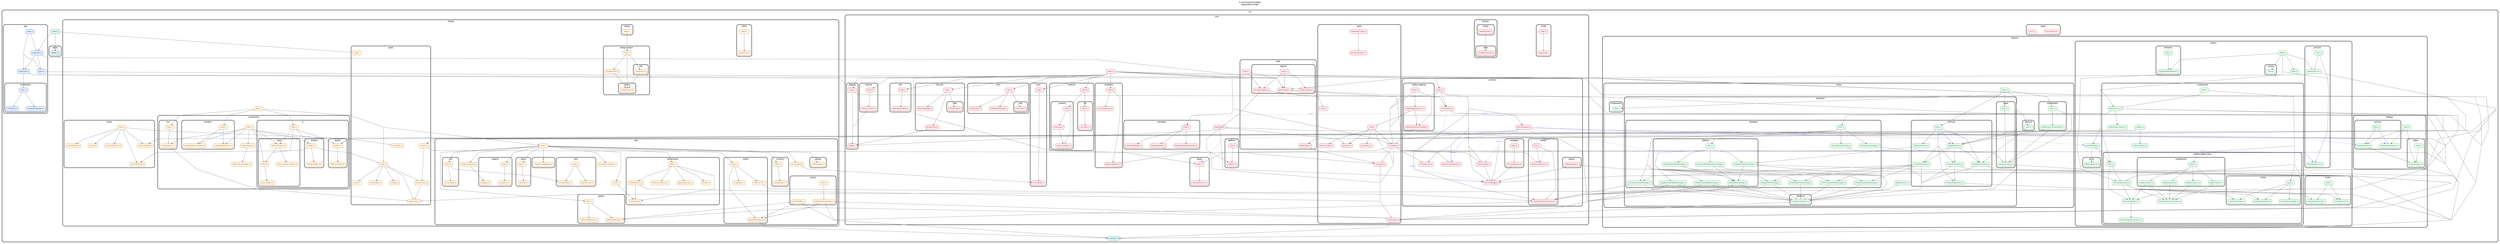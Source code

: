 strict digraph "dependency-cruiser output"{
    rankdir="TB" splines="polyline" overlap="false" nodesep="0.6" ranksep="1.2" fontname="Arial" fontsize="12" style="rounded,bold,filled" fillcolor="#ffffff" compound="true" concentrate="true" newrank="true" bgcolor="white" label="X.com Enhanced Gallery\nDependency Graph\n\n" labelloc="t" labeljust="c"
    node [shape="box" style="rounded,filled" height="0.2" color="#333333" fillcolor="#FAFAFA" fontcolor="#333333" fontname="Arial" fontsize="10" penwidth="1" margin="0.1"]
    edge [arrowhead="normal" arrowsize="0.8" penwidth="1" color="#666666" fontname="Arial" fontsize="8" fontcolor="#333333"]

    subgraph "cluster_src" {label="src" subgraph "cluster_src/app" {label="app" "src/app/Application.ts" [label=<Application.ts> tooltip="Application.ts" URL="src/app/Application.ts" fillcolor="#E8F4FD" color="#1E40AF" fontcolor="#1E40AF"] } }
    "src/app/Application.ts" -> "src/constants.ts"
    "src/app/Application.ts" -> "src/core/services/ServiceManager.ts"
    "src/app/Application.ts" -> "src/app/GalleryApp.ts"
    "src/app/Application.ts" -> "src/app/types.ts" [arrowhead="onormal" penwidth="1.0"]
    subgraph "cluster_src" {label="src" subgraph "cluster_src/app" {label="app" "src/app/GalleryApp.ts" [label=<GalleryApp.ts> tooltip="GalleryApp.ts" URL="src/app/GalleryApp.ts" fillcolor="#E8F4FD" color="#1E40AF" fontcolor="#1E40AF"] } }
    "src/app/GalleryApp.ts" -> "src/constants.ts"
    "src/app/GalleryApp.ts" -> "src/core/state/signals/gallery.signals.ts"
    "src/app/GalleryApp.ts" -> "src/app/coordinators/index.ts"
    "src/app/GalleryApp.ts" -> "src/app/coordinators/index.ts" [arrowhead="onormal" penwidth="1.0"]
    subgraph "cluster_src" {label="src" subgraph "cluster_src/app" {label="app" subgraph "cluster_src/app/coordinators" {label="coordinators" "src/app/coordinators/Coordinator.ts" [label=<Coordinator.ts> tooltip="Coordinator.ts" URL="src/app/coordinators/Coordinator.ts" fillcolor="#E8F4FD" color="#1E40AF" fontcolor="#1E40AF"] } } }
    subgraph "cluster_src" {label="src" subgraph "cluster_src/app" {label="app" subgraph "cluster_src/app/coordinators" {label="coordinators" "src/app/coordinators/CoordinatorManager.ts" [label=<CoordinatorManager.ts> tooltip="CoordinatorManager.ts" URL="src/app/coordinators/CoordinatorManager.ts" fillcolor="#E8F4FD" color="#1E40AF" fontcolor="#1E40AF"] } } }
    subgraph "cluster_src" {label="src" subgraph "cluster_src/app" {label="app" subgraph "cluster_src/app/coordinators" {label="coordinators" "src/app/coordinators/index.ts" [label=<index.ts> tooltip="index.ts" URL="src/app/coordinators/index.ts" fillcolor="#E8F4FD" color="#1E40AF" fontcolor="#1E40AF"] } } }
    "src/app/coordinators/index.ts" -> "src/app/coordinators/Coordinator.ts" [arrowhead="inv"]
    "src/app/coordinators/index.ts" -> "src/app/coordinators/Coordinator.ts" [arrowhead="onormal" penwidth="1.0"]
    "src/app/coordinators/index.ts" -> "src/app/coordinators/CoordinatorManager.ts" [arrowhead="inv"]
    subgraph "cluster_src" {label="src" subgraph "cluster_src/app" {label="app" "src/app/index.ts" [label=<index.ts> tooltip="index.ts" URL="src/app/index.ts" fillcolor="#E8F4FD" color="#1E40AF" fontcolor="#1E40AF"] } }
    "src/app/index.ts" -> "src/app/Application.ts" [arrowhead="inv"]
    "src/app/index.ts" -> "src/app/Application.ts" [arrowhead="onormal" penwidth="1.0"]
    "src/app/index.ts" -> "src/app/GalleryApp.ts" [arrowhead="inv"]
    "src/app/index.ts" -> "src/app/types.ts" [arrowhead="onormal" penwidth="1.0"]
    subgraph "cluster_src" {label="src" subgraph "cluster_src/app" {label="app" "src/app/types.ts" [label=<types.ts> tooltip="types.ts" URL="src/app/types.ts" fillcolor="#E8F4FD" color="#1E40AF" fontcolor="#1E40AF"] } }
    "src/app/types.ts" -> "src/core/types/app.types.ts" [arrowhead="onormal" penwidth="1.0"]
    subgraph "cluster_src" {label="src" "src/constants.ts" [label=<constants.ts> tooltip="constants.ts" URL="src/constants.ts" fillcolor="#ddfeff"] }
    subgraph "cluster_src" {label="src" subgraph "cluster_src/core" {label="core" "src/core/Application.ts" [label=<Application.ts> tooltip="Application.ts" URL="src/core/Application.ts" fillcolor="#FDF2F8" color="#B91C1C" fontcolor="#B91C1C"] } }
    "src/core/Application.ts" -> "src/constants.ts"
    "src/core/Application.ts" -> "src/core/logging/logger.ts"
    "src/core/Application.ts" -> "src/core/services/ServiceManager.ts"
    "src/core/Application.ts" -> "src/core/types/app.types.ts" [arrowhead="onormal" penwidth="1.0"]
    subgraph "cluster_src" {label="src" subgraph "cluster_src/core" {label="core" subgraph "cluster_src/core/browser" {label="browser" "src/core/browser/BrowserManager.ts" [label=<BrowserManager.ts> tooltip="BrowserManager.ts" URL="src/core/browser/BrowserManager.ts" fillcolor="#FDF2F8" color="#B91C1C" fontcolor="#B91C1C"] } } }
    subgraph "cluster_src" {label="src" subgraph "cluster_src/core" {label="core" subgraph "cluster_src/core/browser" {label="browser" "src/core/browser/BrowserUtils.ts" [label=<BrowserUtils.ts> tooltip="BrowserUtils.ts" URL="src/core/browser/BrowserUtils.ts" fillcolor="#FDF2F8" color="#B91C1C" fontcolor="#B91C1C"] } } }
    "src/core/browser/BrowserUtils.ts" -> "src/core/logging/logger.ts"
    subgraph "cluster_src" {label="src" subgraph "cluster_src/core" {label="core" subgraph "cluster_src/core/browser" {label="browser" "src/core/browser/index.ts" [label=<index.ts> tooltip="index.ts" URL="src/core/browser/index.ts" fillcolor="#FDF2F8" color="#B91C1C" fontcolor="#B91C1C"] } } }
    "src/core/browser/index.ts" -> "src/core/browser/BrowserManager.ts" [arrowhead="inv"]
    "src/core/browser/index.ts" -> "src/core/browser/BrowserUtils.ts" [arrowhead="inv"]
    "src/core/browser/index.ts" -> "src/core/browser/utils/browser-utils.ts" [arrowhead="inv"]
    subgraph "cluster_src" {label="src" subgraph "cluster_src/core" {label="core" subgraph "cluster_src/core/browser" {label="browser" subgraph "cluster_src/core/browser/utils" {label="utils" "src/core/browser/utils/browser-utils.ts" [label=<browser-utils.ts> tooltip="browser-utils.ts" URL="src/core/browser/utils/browser-utils.ts" fillcolor="#FDF2F8" color="#B91C1C" fontcolor="#B91C1C"] } } } }
    subgraph "cluster_src" {label="src" subgraph "cluster_src/core" {label="core" subgraph "cluster_src/core/config" {label="config" "src/core/config/AppConfig.ts" [label=<AppConfig.ts> tooltip="AppConfig.ts" URL="src/core/config/AppConfig.ts" fillcolor="#FDF2F8" color="#B91C1C" fontcolor="#B91C1C"] } } }
    subgraph "cluster_src" {label="src" subgraph "cluster_src/core" {label="core" subgraph "cluster_src/core/config" {label="config" "src/core/config/index.ts" [label=<index.ts> tooltip="index.ts" URL="src/core/config/index.ts" fillcolor="#FDF2F8" color="#B91C1C" fontcolor="#B91C1C"] } } }
    "src/core/config/index.ts" -> "src/core/config/AppConfig.ts" [arrowhead="inv"]
    "src/core/config/index.ts" -> "src/core/config/AppConfig.ts" [arrowhead="onormal" penwidth="1.0"]
    subgraph "cluster_src" {label="src" subgraph "cluster_src/core" {label="core" subgraph "cluster_src/core/dom" {label="dom" "src/core/dom/DOMCache.ts" [label=<DOMCache.ts> tooltip="DOMCache.ts" URL="src/core/dom/DOMCache.ts" fillcolor="#FDF2F8" color="#B91C1C" fontcolor="#B91C1C"] } } }
    subgraph "cluster_src" {label="src" subgraph "cluster_src/core" {label="core" subgraph "cluster_src/core/dom" {label="dom" "src/core/dom/DOMEventManager.ts" [label=<DOMEventManager.ts> tooltip="DOMEventManager.ts" URL="src/core/dom/DOMEventManager.ts" fillcolor="#FDF2F8" color="#B91C1C" fontcolor="#B91C1C"] } } }
    subgraph "cluster_src" {label="src" subgraph "cluster_src/core" {label="core" subgraph "cluster_src/core/dom" {label="dom" "src/core/dom/index.ts" [label=<index.ts> tooltip="index.ts" URL="src/core/dom/index.ts" fillcolor="#FDF2F8" color="#B91C1C" fontcolor="#B91C1C"] } } }
    "src/core/dom/index.ts" -> "src/core/dom/DOMCache.ts" [arrowhead="inv"]
    "src/core/dom/index.ts" -> "src/core/dom/DOMEventManager.ts" [arrowhead="inv"]
    "src/core/dom/index.ts" -> "src/core/dom/utils/dom-utils.ts" [arrowhead="inv"]
    subgraph "cluster_src" {label="src" subgraph "cluster_src/core" {label="core" subgraph "cluster_src/core/dom" {label="dom" subgraph "cluster_src/core/dom/utils" {label="utils" "src/core/dom/utils/dom-utils.ts" [label=<dom-utils.ts> tooltip="dom-utils.ts" URL="src/core/dom/utils/dom-utils.ts" fillcolor="#FDF2F8" color="#B91C1C" fontcolor="#B91C1C"] } } } }
    subgraph "cluster_src" {label="src" subgraph "cluster_src/core" {label="core" subgraph "cluster_src/core/domain" {label="domain" subgraph "cluster_src/core/domain/base" {label="base" "src/core/domain/base/DomainPrimitives.ts" [label=<DomainPrimitives.ts> tooltip="DomainPrimitives.ts" URL="src/core/domain/base/DomainPrimitives.ts" fillcolor="#FDF2F8" color="#B91C1C" fontcolor="#B91C1C"] } } } }
    subgraph "cluster_src" {label="src" subgraph "cluster_src/core" {label="core" subgraph "cluster_src/core/domain" {label="domain" subgraph "cluster_src/core/domain/media" {label="media" "src/core/domain/media/MediaDomain.ts" [label=<MediaDomain.ts> tooltip="MediaDomain.ts" URL="src/core/domain/media/MediaDomain.ts" fillcolor="#FDF2F8" color="#B91C1C" fontcolor="#B91C1C"] } } } }
    "src/core/domain/media/MediaDomain.ts" -> "src/core/domain/base/DomainPrimitives.ts"
    subgraph "cluster_src" {label="src" subgraph "cluster_src/core" {label="core" subgraph "cluster_src/core/error" {label="error" "src/core/error/ErrorHandler.ts" [label=<ErrorHandler.ts> tooltip="ErrorHandler.ts" URL="src/core/error/ErrorHandler.ts" fillcolor="#FDF2F8" color="#B91C1C" fontcolor="#B91C1C"] } } }
    subgraph "cluster_src" {label="src" subgraph "cluster_src/core" {label="core" subgraph "cluster_src/core/error" {label="error" "src/core/error/index.ts" [label=<index.ts> tooltip="index.ts" URL="src/core/error/index.ts" fillcolor="#FDF2F8" color="#B91C1C" fontcolor="#B91C1C"] } } }
    "src/core/error/index.ts" -> "src/core/error/ErrorHandler.ts" [arrowhead="inv"]
    subgraph "cluster_src" {label="src" subgraph "cluster_src/core" {label="core" subgraph "cluster_src/core/external" {label="external" "src/core/external/index.ts" [label=<index.ts> tooltip="index.ts" URL="src/core/external/index.ts" fillcolor="#FDF2F8" color="#B91C1C" fontcolor="#B91C1C"] } } }
    "src/core/external/index.ts" -> "src/core/external/vendors/index.ts" [arrowhead="inv"]
    "src/core/external/index.ts" -> "src/core/external/zip/index.ts" [arrowhead="inv"]
    subgraph "cluster_src" {label="src" subgraph "cluster_src/core" {label="core" subgraph "cluster_src/core/external" {label="external" subgraph "cluster_src/core/external/vendors" {label="vendors" "src/core/external/vendors/index.ts" [label=<index.ts> tooltip="index.ts" URL="src/core/external/vendors/index.ts" fillcolor="#FDF2F8" color="#B91C1C" fontcolor="#B91C1C"] } } } }
    "src/core/external/vendors/index.ts" -> "src/core/external/vendors/vendor-api.ts" [arrowhead="inv"]
    "src/core/external/vendors/index.ts" -> "src/core/external/vendors/vendor-manager.ts" [arrowhead="onormal" penwidth="1.0"]
    subgraph "cluster_src" {label="src" subgraph "cluster_src/core" {label="core" subgraph "cluster_src/core/external" {label="external" subgraph "cluster_src/core/external/vendors" {label="vendors" "src/core/external/vendors/vendor-api.ts" [label=<vendor-api.ts> tooltip="vendor-api.ts" URL="src/core/external/vendors/vendor-api.ts" fillcolor="#FDF2F8" color="#B91C1C" fontcolor="#B91C1C"] } } } }
    "src/core/external/vendors/vendor-api.ts" -> "src/core/external/vendors/vendor-manager.ts"
    subgraph "cluster_src" {label="src" subgraph "cluster_src/core" {label="core" subgraph "cluster_src/core/external" {label="external" subgraph "cluster_src/core/external/vendors" {label="vendors" "src/core/external/vendors/vendor-manager.ts" [label=<vendor-manager.ts> tooltip="vendor-manager.ts" URL="src/core/external/vendors/vendor-manager.ts" fillcolor="#FDF2F8" color="#B91C1C" fontcolor="#B91C1C"] } } } }
    subgraph "cluster_src" {label="src" subgraph "cluster_src/core" {label="core" subgraph "cluster_src/core/external" {label="external" subgraph "cluster_src/core/external/zip" {label="zip" "src/core/external/zip/index.ts" [label=<index.ts> tooltip="index.ts" URL="src/core/external/zip/index.ts" fillcolor="#FDF2F8" color="#B91C1C" fontcolor="#B91C1C"] } } } }
    "src/core/external/zip/index.ts" -> "src/core/external/zip/zip-creator.ts" [arrowhead="inv"]
    subgraph "cluster_src" {label="src" subgraph "cluster_src/core" {label="core" subgraph "cluster_src/core/external" {label="external" subgraph "cluster_src/core/external/zip" {label="zip" "src/core/external/zip/zip-creator.ts" [label=<zip-creator.ts> tooltip="zip-creator.ts" URL="src/core/external/zip/zip-creator.ts" fillcolor="#FDF2F8" color="#B91C1C" fontcolor="#B91C1C"] } } } }
    subgraph "cluster_src" {label="src" subgraph "cluster_src/core" {label="core" "src/core/index.ts" [label=<index.ts> tooltip="index.ts" URL="src/core/index.ts" fillcolor="#FDF2F8" color="#B91C1C" fontcolor="#B91C1C"] } }
    "src/core/index.ts" -> "src/constants.ts" [arrowhead="inv"]
    "src/core/index.ts" -> "src/core/browser/index.ts" [arrowhead="inv"]
    "src/core/index.ts" -> "src/core/dom/index.ts" [arrowhead="inv"]
    "src/core/index.ts" -> "src/core/error/index.ts" [arrowhead="inv"]
    "src/core/index.ts" -> "src/core/external/index.ts" [arrowhead="inv"]
    "src/core/index.ts" -> "src/core/interfaces/index.ts" [arrowhead="inv"]
    "src/core/index.ts" -> "src/core/logging/index.ts" [arrowhead="inv"]
    "src/core/index.ts" -> "src/core/managers/index.ts" [arrowhead="inv"]
    "src/core/index.ts" -> "src/core/media/index.ts" [arrowhead="inv"]
    "src/core/index.ts" -> "src/core/memory/index.ts" [arrowhead="inv"]
    "src/core/index.ts" -> "src/core/services/index.ts" [arrowhead="inv"]
    "src/core/index.ts" -> "src/core/state/signals/download.signals.ts" [arrowhead="inv"]
    "src/core/index.ts" -> "src/core/state/signals/gallery.signals.ts" [arrowhead="inv"]
    "src/core/index.ts" -> "src/core/types/core-types.ts" [arrowhead="onormal" penwidth="1.0"]
    "src/core/index.ts" -> "src/core/utils/index.ts" [arrowhead="inv"]
    subgraph "cluster_src" {label="src" subgraph "cluster_src/core" {label="core" subgraph "cluster_src/core/interfaces" {label="interfaces" "src/core/interfaces/ServiceInterfaces.ts" [label=<ServiceInterfaces.ts> tooltip="ServiceInterfaces.ts" URL="src/core/interfaces/ServiceInterfaces.ts" fillcolor="#FDF2F8" color="#B91C1C" fontcolor="#B91C1C"] } } }
    subgraph "cluster_src" {label="src" subgraph "cluster_src/core" {label="core" subgraph "cluster_src/core/interfaces" {label="interfaces" "src/core/interfaces/gallery.interfaces.ts" [label=<gallery.interfaces.ts> tooltip="gallery.interfaces.ts" URL="src/core/interfaces/gallery.interfaces.ts" fillcolor="#FDF2F8" color="#B91C1C" fontcolor="#B91C1C"] } } }
    subgraph "cluster_src" {label="src" subgraph "cluster_src/core" {label="core" subgraph "cluster_src/core/interfaces" {label="interfaces" "src/core/interfaces/index.ts" [label=<index.ts> tooltip="index.ts" URL="src/core/interfaces/index.ts" fillcolor="#FDF2F8" color="#B91C1C" fontcolor="#B91C1C"] } } }
    "src/core/interfaces/index.ts" -> "src/core/interfaces/gallery.interfaces.ts" [arrowhead="inv"]
    "src/core/interfaces/index.ts" -> "src/core/interfaces/ServiceInterfaces.ts" [arrowhead="inv"]
    subgraph "cluster_src" {label="src" subgraph "cluster_src/core" {label="core" subgraph "cluster_src/core/logging" {label="logging" "src/core/logging/index.ts" [label=<index.ts> tooltip="index.ts" URL="src/core/logging/index.ts" fillcolor="#FDF2F8" color="#B91C1C" fontcolor="#B91C1C"] } } }
    "src/core/logging/index.ts" -> "src/core/logging/logger.ts" [arrowhead="inv"]
    subgraph "cluster_src" {label="src" subgraph "cluster_src/core" {label="core" subgraph "cluster_src/core/logging" {label="logging" "src/core/logging/logger.ts" [label=<logger.ts> tooltip="logger.ts" URL="src/core/logging/logger.ts" fillcolor="#FDF2F8" color="#B91C1C" fontcolor="#B91C1C"] } } }
    subgraph "cluster_src" {label="src" subgraph "cluster_src/core" {label="core" subgraph "cluster_src/core/managers" {label="managers" "src/core/managers/EventDispatcher.ts" [label=<EventDispatcher.ts> tooltip="EventDispatcher.ts" URL="src/core/managers/EventDispatcher.ts" fillcolor="#FDF2F8" color="#B91C1C" fontcolor="#B91C1C"] } } }
    "src/core/managers/EventDispatcher.ts" -> "src/core/patterns/Singleton.ts"
    subgraph "cluster_src" {label="src" subgraph "cluster_src/core" {label="core" subgraph "cluster_src/core/managers" {label="managers" "src/core/managers/NamespacedDesignSystem.ts" [label=<NamespacedDesignSystem.ts> tooltip="NamespacedDesignSystem.ts" URL="src/core/managers/NamespacedDesignSystem.ts" fillcolor="#FDF2F8" color="#B91C1C" fontcolor="#B91C1C"] } } }
    subgraph "cluster_src" {label="src" subgraph "cluster_src/core" {label="core" subgraph "cluster_src/core/managers" {label="managers" "src/core/managers/ResourceManager.ts" [label=<ResourceManager.ts> tooltip="ResourceManager.ts" URL="src/core/managers/ResourceManager.ts" fillcolor="#FDF2F8" color="#B91C1C" fontcolor="#B91C1C"] } } }
    subgraph "cluster_src" {label="src" subgraph "cluster_src/core" {label="core" subgraph "cluster_src/core/managers" {label="managers" "src/core/managers/index.ts" [label=<index.ts> tooltip="index.ts" URL="src/core/managers/index.ts" fillcolor="#FDF2F8" color="#B91C1C" fontcolor="#B91C1C"] } } }
    "src/core/managers/index.ts" -> "src/core/managers/EventDispatcher.ts" [arrowhead="inv"]
    "src/core/managers/index.ts" -> "src/core/managers/NamespacedDesignSystem.ts" [arrowhead="inv"]
    "src/core/managers/index.ts" -> "src/core/managers/ResourceManager.ts" [arrowhead="inv"]
    subgraph "cluster_src" {label="src" subgraph "cluster_src/core" {label="core" subgraph "cluster_src/core/media" {label="media" "src/core/media/FilenameService.ts" [label=<FilenameService.ts> tooltip="FilenameService.ts" URL="src/core/media/FilenameService.ts" fillcolor="#FDF2F8" color="#B91C1C" fontcolor="#B91C1C"] } } }
    subgraph "cluster_src" {label="src" subgraph "cluster_src/core" {label="core" subgraph "cluster_src/core/media" {label="media" "src/core/media/index.ts" [label=<index.ts> tooltip="index.ts" URL="src/core/media/index.ts" fillcolor="#FDF2F8" color="#B91C1C" fontcolor="#B91C1C"] } } }
    "src/core/media/index.ts" -> "src/core/media/FilenameService.ts" [arrowhead="inv"]
    subgraph "cluster_src" {label="src" subgraph "cluster_src/core" {label="core" subgraph "cluster_src/core/memory" {label="memory" "src/core/memory/MemoryTracker.ts" [label=<MemoryTracker.ts> tooltip="MemoryTracker.ts" URL="src/core/memory/MemoryTracker.ts" fillcolor="#FDF2F8" color="#B91C1C" fontcolor="#B91C1C"] } } }
    "src/core/memory/MemoryTracker.ts" -> "src/core/logging/logger.ts"
    subgraph "cluster_src" {label="src" subgraph "cluster_src/core" {label="core" subgraph "cluster_src/core/memory" {label="memory" "src/core/memory/index.ts" [label=<index.ts> tooltip="index.ts" URL="src/core/memory/index.ts" fillcolor="#FDF2F8" color="#B91C1C" fontcolor="#B91C1C"] } } }
    "src/core/memory/index.ts" -> "src/core/memory/MemoryTracker.ts" [arrowhead="inv"]
    subgraph "cluster_src" {label="src" subgraph "cluster_src/core" {label="core" subgraph "cluster_src/core/patterns" {label="patterns" "src/core/patterns/Singleton.ts" [label=<Singleton.ts> tooltip="Singleton.ts" URL="src/core/patterns/Singleton.ts" fillcolor="#FDF2F8" color="#B91C1C" fontcolor="#B91C1C"] } } }
    subgraph "cluster_src" {label="src" subgraph "cluster_src/core" {label="core" subgraph "cluster_src/core/patterns" {label="patterns" "src/core/patterns/index.ts" [label=<index.ts> tooltip="index.ts" URL="src/core/patterns/index.ts" fillcolor="#FDF2F8" color="#B91C1C" fontcolor="#B91C1C"] } } }
    "src/core/patterns/index.ts" -> "src/core/patterns/Singleton.ts" [arrowhead="inv"]
    subgraph "cluster_src" {label="src" subgraph "cluster_src/core" {label="core" subgraph "cluster_src/core/services" {label="services" "src/core/services/BulkDownloadService.ts" [label=<BulkDownloadService.ts> tooltip="BulkDownloadService.ts" URL="src/core/services/BulkDownloadService.ts" fillcolor="#FDF2F8" color="#B91C1C" fontcolor="#B91C1C"] } } }
    subgraph "cluster_src" {label="src" subgraph "cluster_src/core" {label="core" subgraph "cluster_src/core/services" {label="services" "src/core/services/ServiceManager.ts" [label=<ServiceManager.ts> tooltip="ServiceManager.ts" URL="src/core/services/ServiceManager.ts" fillcolor="#FDF2F8" color="#B91C1C" fontcolor="#B91C1C"] } } }
    subgraph "cluster_src" {label="src" subgraph "cluster_src/core" {label="core" subgraph "cluster_src/core/services" {label="services" "src/core/services/ServiceRegistry.ts" [label=<ServiceRegistry.ts> tooltip="ServiceRegistry.ts" URL="src/core/services/ServiceRegistry.ts" fillcolor="#FDF2F8" color="#B91C1C" fontcolor="#B91C1C"] } } }
    "src/core/services/ServiceRegistry.ts" -> "src/constants.ts"
    "src/core/services/ServiceRegistry.ts" -> "src/features/gallery/GalleryRenderer.ts" [style="dashed" color="#6366F1" xlabel="dynamic" fontcolor="#6366F1"]
    "src/core/services/ServiceRegistry.ts" -> "src/features/gallery/services/DownloadService.ts" [style="dashed" color="#6366F1" xlabel="dynamic" fontcolor="#6366F1"]
    "src/core/services/ServiceRegistry.ts" -> "src/features/media/extraction/services/MediaExtractor.ts" [style="dashed" color="#6366F1" xlabel="dynamic" fontcolor="#6366F1"]
    "src/core/services/ServiceRegistry.ts" -> "src/features/settings/services/SettingsService.ts" [style="dashed" color="#6366F1" xlabel="dynamic" fontcolor="#6366F1"]
    "src/core/services/ServiceRegistry.ts" -> "src/features/settings/services/TwitterTokenExtractor.ts" [style="dashed" color="#6366F1" xlabel="dynamic" fontcolor="#6366F1"]
    "src/core/services/ServiceRegistry.ts" -> "src/core/media/index.ts" [style="dashed" color="#6366F1" xlabel="dynamic" fontcolor="#6366F1"]
    "src/core/services/ServiceRegistry.ts" -> "src/core/types/core-types.ts" [arrowhead="onormal" penwidth="1.0"]
    "src/core/services/ServiceRegistry.ts" -> "src/core/services/BulkDownloadService.ts" [style="dashed" color="#6366F1" xlabel="dynamic" fontcolor="#6366F1"]
    "src/core/services/ServiceRegistry.ts" -> "src/core/services/media/VideoControlService.ts" [style="dashed" color="#6366F1" xlabel="dynamic" fontcolor="#6366F1"]
    "src/core/services/ServiceRegistry.ts" -> "src/core/services/ServiceManager.ts"
    "src/core/services/ServiceRegistry.ts" -> "src/core/services/ThemeService.ts" [style="dashed" color="#6366F1" xlabel="dynamic" fontcolor="#6366F1"]
    "src/core/services/ServiceRegistry.ts" -> "src/core/services/ToastController.ts" [style="dashed" color="#6366F1" xlabel="dynamic" fontcolor="#6366F1"]
    subgraph "cluster_src" {label="src" subgraph "cluster_src/core" {label="core" subgraph "cluster_src/core/services" {label="services" "src/core/services/ThemeService.ts" [label=<ThemeService.ts> tooltip="ThemeService.ts" URL="src/core/services/ThemeService.ts" fillcolor="#FDF2F8" color="#B91C1C" fontcolor="#B91C1C"] } } }
    subgraph "cluster_src" {label="src" subgraph "cluster_src/core" {label="core" subgraph "cluster_src/core/services" {label="services" "src/core/services/ToastController.ts" [label=<ToastController.ts> tooltip="ToastController.ts" URL="src/core/services/ToastController.ts" fillcolor="#FDF2F8" color="#B91C1C" fontcolor="#B91C1C"] } } }
    "src/core/services/ToastController.ts" -> "src/core/services/ServiceManager.ts" [arrowhead="onormal" penwidth="1.0"]
    subgraph "cluster_src" {label="src" subgraph "cluster_src/core" {label="core" subgraph "cluster_src/core/services" {label="services" "src/core/services/core-services.ts" [label=<core-services.ts> tooltip="core-services.ts" URL="src/core/services/core-services.ts" fillcolor="#FDF2F8" color="#B91C1C" fontcolor="#B91C1C"] } } }
    "src/core/services/core-services.ts" -> "src/constants.ts"
    "src/core/services/core-services.ts" -> "src/core/managers/index.ts" [style="dashed" color="#6366F1" xlabel="dynamic" fontcolor="#6366F1"]
    "src/core/services/core-services.ts" -> "src/core/services/ServiceManager.ts" [style="dashed" color="#6366F1" xlabel="dynamic" fontcolor="#6366F1"]
    "src/core/services/core-services.ts" -> "src/core/services/ServiceRegistry.ts" [style="dashed" color="#6366F1" xlabel="dynamic" fontcolor="#6366F1"]
    subgraph "cluster_src" {label="src" subgraph "cluster_src/core" {label="core" subgraph "cluster_src/core/services" {label="services" subgraph "cluster_src/core/services/gallery" {label="gallery" "src/core/services/gallery/GalleryInitializer.ts" [label=<GalleryInitializer.ts> tooltip="GalleryInitializer.ts" URL="src/core/services/gallery/GalleryInitializer.ts" fillcolor="#FDF2F8" color="#B91C1C" fontcolor="#B91C1C"] } } } }
    "src/core/services/gallery/GalleryInitializer.ts" -> "src/constants.ts"
    "src/core/services/gallery/GalleryInitializer.ts" -> "src/core/services/ServiceManager.ts"
    subgraph "cluster_src" {label="src" subgraph "cluster_src/core" {label="core" subgraph "cluster_src/core/services" {label="services" "src/core/services/index.ts" [label=<index.ts> tooltip="index.ts" URL="src/core/services/index.ts" fillcolor="#FDF2F8" color="#B91C1C" fontcolor="#B91C1C"] } } }
    "src/core/services/index.ts" -> "src/constants.ts" [arrowhead="inv"]
    "src/core/services/index.ts" -> "src/core/types/core-types.ts" [arrowhead="onormal" penwidth="1.0"]
    "src/core/services/index.ts" -> "src/core/services/BulkDownloadService.ts" [arrowhead="inv"]
    "src/core/services/index.ts" -> "src/core/services/BulkDownloadService.ts" [arrowhead="onormal" penwidth="1.0"]
    "src/core/services/index.ts" -> "src/core/services/core-services.ts" [arrowhead="inv"]
    "src/core/services/index.ts" -> "src/core/services/media/UsernameExtractionService.ts" [arrowhead="inv"]
    "src/core/services/index.ts" -> "src/core/services/ServiceManager.ts" [arrowhead="inv"]
    "src/core/services/index.ts" -> "src/core/services/ServiceManager.ts" [arrowhead="onormal" penwidth="1.0"]
    "src/core/services/index.ts" -> "src/core/services/ServiceRegistry.ts" [arrowhead="inv"]
    "src/core/services/index.ts" -> "src/core/services/ThemeService.ts" [arrowhead="inv"]
    "src/core/services/index.ts" -> "src/core/services/ThemeService.ts" [arrowhead="onormal" penwidth="1.0"]
    "src/core/services/index.ts" -> "src/core/services/ToastController.ts" [arrowhead="inv"]
    "src/core/services/index.ts" -> "src/core/services/ToastController.ts" [arrowhead="onormal" penwidth="1.0"]
    subgraph "cluster_src" {label="src" subgraph "cluster_src/core" {label="core" subgraph "cluster_src/core/services" {label="services" subgraph "cluster_src/core/services/managers" {label="managers" "src/core/services/managers/ServiceResolver.ts" [label=<ServiceResolver.ts> tooltip="ServiceResolver.ts" URL="src/core/services/managers/ServiceResolver.ts" fillcolor="#FDF2F8" color="#B91C1C" fontcolor="#B91C1C"] } } } }
    "src/core/services/managers/ServiceResolver.ts" -> "src/core/services/ServiceManager.ts" [arrowhead="onormal" penwidth="1.0"]
    subgraph "cluster_src" {label="src" subgraph "cluster_src/core" {label="core" subgraph "cluster_src/core/services" {label="services" subgraph "cluster_src/core/services/managers" {label="managers" "src/core/services/managers/index.ts" [label=<index.ts> tooltip="index.ts" URL="src/core/services/managers/index.ts" fillcolor="#FDF2F8" color="#B91C1C" fontcolor="#B91C1C"] } } } }
    "src/core/services/managers/index.ts" -> "src/core/services/managers/ServiceResolver.ts" [arrowhead="inv"]
    "src/core/services/managers/index.ts" -> "src/core/services/managers/ServiceResolver.ts" [arrowhead="onormal" penwidth="1.0"]
    subgraph "cluster_src" {label="src" subgraph "cluster_src/core" {label="core" subgraph "cluster_src/core/services" {label="services" subgraph "cluster_src/core/services/media-mapping" {label="media-mapping" "src/core/services/media-mapping/MediaMappingService.ts" [label=<MediaMappingService.ts> tooltip="MediaMappingService.ts" URL="src/core/services/media-mapping/MediaMappingService.ts" fillcolor="#FDF2F8" color="#B91C1C" fontcolor="#B91C1C"] } } } }
    "src/core/services/media-mapping/MediaMappingService.ts" -> "src/core/types/core-types.ts" [arrowhead="onormal" penwidth="1.0"]
    "src/core/services/media-mapping/MediaMappingService.ts" -> "src/core/services/media-mapping/MediaTabUrlDirectStrategy.ts"
    subgraph "cluster_src" {label="src" subgraph "cluster_src/core" {label="core" subgraph "cluster_src/core/services" {label="services" subgraph "cluster_src/core/services/media-mapping" {label="media-mapping" "src/core/services/media-mapping/MediaTabUrlDirectStrategy.ts" [label=<MediaTabUrlDirectStrategy.ts> tooltip="MediaTabUrlDirectStrategy.ts" URL="src/core/services/media-mapping/MediaTabUrlDirectStrategy.ts" fillcolor="#FDF2F8" color="#B91C1C" fontcolor="#B91C1C"] } } } }
    "src/core/services/media-mapping/MediaTabUrlDirectStrategy.ts" -> "src/core/types/core-types.ts" [arrowhead="onormal" penwidth="1.0"]
    subgraph "cluster_src" {label="src" subgraph "cluster_src/core" {label="core" subgraph "cluster_src/core/services" {label="services" subgraph "cluster_src/core/services/media-mapping" {label="media-mapping" "src/core/services/media-mapping/index.ts" [label=<index.ts> tooltip="index.ts" URL="src/core/services/media-mapping/index.ts" fillcolor="#FDF2F8" color="#B91C1C" fontcolor="#B91C1C"] } } } }
    "src/core/services/media-mapping/index.ts" -> "src/core/types/core-types.ts" [arrowhead="onormal" penwidth="1.0"]
    "src/core/services/media-mapping/index.ts" -> "src/core/services/media-mapping/MediaMappingService.ts" [arrowhead="inv"]
    "src/core/services/media-mapping/index.ts" -> "src/core/services/media-mapping/MediaTabUrlDirectStrategy.ts" [arrowhead="inv"]
    subgraph "cluster_src" {label="src" subgraph "cluster_src/core" {label="core" subgraph "cluster_src/core/services" {label="services" subgraph "cluster_src/core/services/media" {label="media" "src/core/services/media/UsernameExtractionService.ts" [label=<UsernameExtractionService.ts> tooltip="UsernameExtractionService.ts" URL="src/core/services/media/UsernameExtractionService.ts" fillcolor="#FDF2F8" color="#B91C1C" fontcolor="#B91C1C"] } } } }
    "src/core/services/media/UsernameExtractionService.ts" -> "src/constants.ts"
    subgraph "cluster_src" {label="src" subgraph "cluster_src/core" {label="core" subgraph "cluster_src/core/services" {label="services" subgraph "cluster_src/core/services/media" {label="media" "src/core/services/media/VideoControlService.ts" [label=<VideoControlService.ts> tooltip="VideoControlService.ts" URL="src/core/services/media/VideoControlService.ts" fillcolor="#FDF2F8" color="#B91C1C" fontcolor="#B91C1C"] } } } }
    subgraph "cluster_src" {label="src" subgraph "cluster_src/core" {label="core" subgraph "cluster_src/core/services" {label="services" subgraph "cluster_src/core/services/media" {label="media" "src/core/services/media/index.ts" [label=<index.ts> tooltip="index.ts" URL="src/core/services/media/index.ts" fillcolor="#FDF2F8" color="#B91C1C" fontcolor="#B91C1C"] } } } }
    "src/core/services/media/index.ts" -> "src/core/services/media/UsernameExtractionService.ts" [arrowhead="inv"]
    "src/core/services/media/index.ts" -> "src/core/services/media/UsernameExtractionService.ts" [arrowhead="onormal" penwidth="1.0"]
    "src/core/services/media/index.ts" -> "src/core/services/media/VideoControlService.ts" [arrowhead="inv"]
    subgraph "cluster_src" {label="src" subgraph "cluster_src/core" {label="core" subgraph "cluster_src/core/state" {label="state" "src/core/state/galleryState.ts" [label=<galleryState.ts> tooltip="galleryState.ts" URL="src/core/state/galleryState.ts" fillcolor="#FDF2F8" color="#B91C1C" fontcolor="#B91C1C"] } } }
    "src/core/state/galleryState.ts" -> "src/core/types/core.types.ts"
    subgraph "cluster_src" {label="src" subgraph "cluster_src/core" {label="core" subgraph "cluster_src/core/state" {label="state" "src/core/state/index.ts" [label=<index.ts> tooltip="index.ts" URL="src/core/state/index.ts" fillcolor="#FDF2F8" color="#B91C1C" fontcolor="#B91C1C"] } } }
    "src/core/state/index.ts" -> "src/core/state/signals/download.signals.ts" [arrowhead="inv"]
    "src/core/state/index.ts" -> "src/core/state/signals/gallery.signals.ts" [arrowhead="inv"]
    subgraph "cluster_src" {label="src" subgraph "cluster_src/core" {label="core" subgraph "cluster_src/core/state" {label="state" subgraph "cluster_src/core/state/signals" {label="signals" "src/core/state/signals/download.signals.ts" [label=<download.signals.ts> tooltip="download.signals.ts" URL="src/core/state/signals/download.signals.ts" fillcolor="#FDF2F8" color="#B91C1C" fontcolor="#B91C1C"] } } } }
    "src/core/state/signals/download.signals.ts" -> "src/core/services/core-services.ts"
    "src/core/state/signals/download.signals.ts" -> "src/core/types/media.types.ts" [arrowhead="onormal" penwidth="1.0"]
    "src/core/state/signals/download.signals.ts" -> "src/core/types/result.ts" [arrowhead="onormal" penwidth="1.0"]
    subgraph "cluster_src" {label="src" subgraph "cluster_src/core" {label="core" subgraph "cluster_src/core/state" {label="state" subgraph "cluster_src/core/state/signals" {label="signals" "src/core/state/signals/gallery.signals.ts" [label=<gallery.signals.ts> tooltip="gallery.signals.ts" URL="src/core/state/signals/gallery.signals.ts" fillcolor="#FDF2F8" color="#B91C1C" fontcolor="#B91C1C"] } } } }
    "src/core/state/signals/gallery.signals.ts" -> "src/core/services/core-services.ts"
    "src/core/state/signals/gallery.signals.ts" -> "src/core/types/media.types.ts" [arrowhead="onormal" penwidth="1.0"]
    subgraph "cluster_src" {label="src" subgraph "cluster_src/core" {label="core" subgraph "cluster_src/core/state" {label="state" subgraph "cluster_src/core/state/signals" {label="signals" "src/core/state/signals/index.ts" [label=<index.ts> tooltip="index.ts" URL="src/core/state/signals/index.ts" fillcolor="#FDF2F8" color="#B91C1C" fontcolor="#B91C1C"] } } } }
    "src/core/state/signals/index.ts" -> "src/core/state/signals/download.signals.ts" [arrowhead="inv"]
    "src/core/state/signals/index.ts" -> "src/core/state/signals/gallery.signals.ts" [arrowhead="inv"]
    "src/core/state/signals/index.ts" -> "src/core/state/signals/toolbar.signals.ts" [arrowhead="inv"]
    subgraph "cluster_src" {label="src" subgraph "cluster_src/core" {label="core" subgraph "cluster_src/core/state" {label="state" subgraph "cluster_src/core/state/signals" {label="signals" "src/core/state/signals/toolbar.signals.ts" [label=<toolbar.signals.ts> tooltip="toolbar.signals.ts" URL="src/core/state/signals/toolbar.signals.ts" fillcolor="#FDF2F8" color="#B91C1C" fontcolor="#B91C1C"] } } } }
    subgraph "cluster_src" {label="src" subgraph "cluster_src/core" {label="core" subgraph "cluster_src/core/types" {label="types" "src/core/types/app.types.ts" [label=<app.types.ts> tooltip="app.types.ts" URL="src/core/types/app.types.ts" fillcolor="#FDF2F8" color="#B91C1C" fontcolor="#B91C1C"] } } }
    subgraph "cluster_src" {label="src" subgraph "cluster_src/core" {label="core" subgraph "cluster_src/core/types" {label="types" "src/core/types/architecture.types.ts" [label=<architecture.types.ts> tooltip="architecture.types.ts" URL="src/core/types/architecture.types.ts" fillcolor="#FDF2F8" color="#B91C1C" fontcolor="#B91C1C"] } } }
    subgraph "cluster_src" {label="src" subgraph "cluster_src/core" {label="core" subgraph "cluster_src/core/types" {label="types" "src/core/types/core-types.ts" [label=<core-types.ts> tooltip="core-types.ts" URL="src/core/types/core-types.ts" fillcolor="#FDF2F8" color="#B91C1C" fontcolor="#B91C1C"] } } }
    "src/core/types/core-types.ts" -> "src/constants.ts" [arrowhead="inv"]
    "src/core/types/core-types.ts" -> "src/core/media/index.ts" [arrowhead="onormal" penwidth="1.0"]
    "src/core/types/core-types.ts" -> "src/core/services/BulkDownloadService.ts" [arrowhead="onormal" penwidth="1.0"]
    "src/core/types/core-types.ts" -> "src/core/services/media/VideoControlService.ts" [arrowhead="onormal" penwidth="1.0"]
    "src/core/types/core-types.ts" -> "src/core/services/ThemeService.ts" [arrowhead="onormal" penwidth="1.0"]
    "src/core/types/core-types.ts" -> "src/core/services/ToastController.ts" [arrowhead="onormal" penwidth="1.0"]
    "src/core/types/core-types.ts" -> "src/core/types/core.types.ts" [arrowhead="onormal" penwidth="1.0"]
    "src/core/types/core-types.ts" -> "src/core/types/media.types.ts" [arrowhead="onormal" penwidth="1.0"]
    subgraph "cluster_src" {label="src" subgraph "cluster_src/core" {label="core" subgraph "cluster_src/core/types" {label="types" "src/core/types/core.types.ts" [label=<core.types.ts> tooltip="core.types.ts" URL="src/core/types/core.types.ts" fillcolor="#FDF2F8" color="#B91C1C" fontcolor="#B91C1C"] } } }
    "src/core/types/core.types.ts" -> "src/core/types/media.types.ts" [arrowhead="onormal" penwidth="1.0"]
    subgraph "cluster_src" {label="src" subgraph "cluster_src/core" {label="core" subgraph "cluster_src/core/types" {label="types" "src/core/types/index.ts" [label=<index.ts> tooltip="index.ts" URL="src/core/types/index.ts" fillcolor="#FDF2F8" color="#B91C1C" fontcolor="#B91C1C"] } } }
    "src/core/types/index.ts" -> "src/core/types/app.types.ts" [arrowhead="inv"]
    "src/core/types/index.ts" -> "src/core/types/core-types.ts" [arrowhead="inv"]
    "src/core/types/index.ts" -> "src/core/types/lifecycle.types.ts" [arrowhead="inv"]
    "src/core/types/index.ts" -> "src/core/types/media.types.ts" [arrowhead="inv"]
    "src/core/types/index.ts" -> "src/core/types/userscript.d.ts" [arrowhead="inv"]
    subgraph "cluster_src" {label="src" subgraph "cluster_src/core" {label="core" subgraph "cluster_src/core/types" {label="types" "src/core/types/lifecycle.types.ts" [label=<lifecycle.types.ts> tooltip="lifecycle.types.ts" URL="src/core/types/lifecycle.types.ts" fillcolor="#FDF2F8" color="#B91C1C" fontcolor="#B91C1C"] } } }
    subgraph "cluster_src" {label="src" subgraph "cluster_src/core" {label="core" subgraph "cluster_src/core/types" {label="types" "src/core/types/media-entity.types.ts" [label=<media-entity.types.ts> tooltip="media-entity.types.ts" URL="src/core/types/media-entity.types.ts" fillcolor="#FDF2F8" color="#B91C1C" fontcolor="#B91C1C"] } } }
    "src/core/types/media-entity.types.ts" -> "src/core/types/architecture.types.ts" [arrowhead="onormal" penwidth="1.0"]
    subgraph "cluster_src" {label="src" subgraph "cluster_src/core" {label="core" subgraph "cluster_src/core/types" {label="types" "src/core/types/media.types.ts" [label=<media.types.ts> tooltip="media.types.ts" URL="src/core/types/media.types.ts" fillcolor="#FDF2F8" color="#B91C1C" fontcolor="#B91C1C"] } } }
    "src/core/types/media.types.ts" -> "src/constants.ts" [arrowhead="onormal" penwidth="1.0"]
    subgraph "cluster_src" {label="src" subgraph "cluster_src/core" {label="core" subgraph "cluster_src/core/types" {label="types" "src/core/types/result.ts" [label=<result.ts> tooltip="result.ts" URL="src/core/types/result.ts" fillcolor="#FDF2F8" color="#B91C1C" fontcolor="#B91C1C"] } } }
    subgraph "cluster_src" {label="src" subgraph "cluster_src/core" {label="core" subgraph "cluster_src/core/types" {label="types" "src/core/types/userscript.d.ts" [label=<userscript.d.ts> tooltip="userscript.d.ts" URL="src/core/types/userscript.d.ts" fillcolor="#FDF2F8" color="#B91C1C" fontcolor="#B91C1C"] } } }
    subgraph "cluster_src" {label="src" subgraph "cluster_src/core" {label="core" subgraph "cluster_src/core/utils" {label="utils" "src/core/utils/index.ts" [label=<index.ts> tooltip="index.ts" URL="src/core/utils/index.ts" fillcolor="#FDF2F8" color="#B91C1C" fontcolor="#B91C1C"] } } }
    "src/core/utils/index.ts" -> "src/core/utils/type-safety-helpers.ts" [arrowhead="inv"]
    subgraph "cluster_src" {label="src" subgraph "cluster_src/core" {label="core" subgraph "cluster_src/core/utils" {label="utils" "src/core/utils/type-safety-helpers.ts" [label=<type-safety-helpers.ts> tooltip="type-safety-helpers.ts" URL="src/core/utils/type-safety-helpers.ts" fillcolor="#FDF2F8" color="#B91C1C" fontcolor="#B91C1C"] } } }
    subgraph "cluster_src" {label="src" subgraph "cluster_src/features" {label="features" subgraph "cluster_src/features/gallery" {label="gallery" "src/features/gallery/GalleryRenderer.ts" [label=<GalleryRenderer.ts> tooltip="GalleryRenderer.ts" URL="src/features/gallery/GalleryRenderer.ts" fillcolor="#F0FDF4" color="#15803D" fontcolor="#15803D"] } } }
    "src/features/gallery/GalleryRenderer.ts" -> "src/features/gallery/components/vertical-gallery-view/index.ts"
    "src/features/gallery/GalleryRenderer.ts" -> "src/features/gallery/services/DownloadService.ts" [style="dashed" color="#6366F1" xlabel="dynamic" fontcolor="#6366F1"]
    "src/features/gallery/GalleryRenderer.ts" -> "src/features/gallery/styles/gallery-global.css"
    subgraph "cluster_src" {label="src" subgraph "cluster_src/features" {label="features" subgraph "cluster_src/features/gallery" {label="gallery" subgraph "cluster_src/features/gallery/components" {label="components" "src/features/gallery/components/Gallery.module.css" [label=<Gallery.module.css> tooltip="Gallery.module.css" URL="src/features/gallery/components/Gallery.module.css" fillcolor="#F0FDF4" color="#15803D" fontcolor="#15803D"] } } } }
    subgraph "cluster_src" {label="src" subgraph "cluster_src/features" {label="features" subgraph "cluster_src/features/gallery" {label="gallery" subgraph "cluster_src/features/gallery/components" {label="components" "src/features/gallery/components/Gallery.tsx" [label=<Gallery.tsx> tooltip="Gallery.tsx" URL="src/features/gallery/components/Gallery.tsx" fillcolor="#F0FDF4" color="#15803D" fontcolor="#15803D"] } } } }
    "src/features/gallery/components/Gallery.tsx" -> "src/core/state/galleryState.ts"
    "src/features/gallery/components/Gallery.tsx" -> "src/shared/components/ui/Button/Button.tsx"
    "src/features/gallery/components/Gallery.tsx" -> "src/shared/hooks/useAccessibility.ts"
    "src/features/gallery/components/Gallery.tsx" -> "src/shared/types/common.ts"
    "src/features/gallery/components/Gallery.tsx" -> "src/features/gallery/components/Gallery.module.css"
    subgraph "cluster_src" {label="src" subgraph "cluster_src/features" {label="features" subgraph "cluster_src/features/gallery" {label="gallery" subgraph "cluster_src/features/gallery/components" {label="components" "src/features/gallery/components/GalleryView.module.css" [label=<GalleryView.module.css> tooltip="GalleryView.module.css" URL="src/features/gallery/components/GalleryView.module.css" fillcolor="#F0FDF4" color="#15803D" fontcolor="#15803D"] } } } }
    subgraph "cluster_src" {label="src" subgraph "cluster_src/features" {label="features" subgraph "cluster_src/features/gallery" {label="gallery" subgraph "cluster_src/features/gallery/components" {label="components" "src/features/gallery/components/GalleryView.tsx" [label=<GalleryView.tsx> tooltip="GalleryView.tsx" URL="src/features/gallery/components/GalleryView.tsx" fillcolor="#F0FDF4" color="#15803D" fontcolor="#15803D"] } } } }
    "src/features/gallery/components/GalleryView.tsx" -> "src/core/types/index.ts" [arrowhead="onormal" penwidth="1.0"]
    "src/features/gallery/components/GalleryView.tsx" -> "src/shared/components/ui/Button/Button.tsx"
    "src/features/gallery/components/GalleryView.tsx" -> "src/shared/types/global.types.ts" [arrowhead="onormal" penwidth="1.0"]
    "src/features/gallery/components/GalleryView.tsx" -> "src/features/gallery/components/GalleryView.module.css"
    subgraph "cluster_src" {label="src" subgraph "cluster_src/features" {label="features" subgraph "cluster_src/features/gallery" {label="gallery" subgraph "cluster_src/features/gallery/components" {label="components" "src/features/gallery/components/index.ts" [label=<index.ts> tooltip="index.ts" URL="src/features/gallery/components/index.ts" fillcolor="#F0FDF4" color="#15803D" fontcolor="#15803D"] } } } }
    "src/features/gallery/components/index.ts" -> "src/features/gallery/components/GalleryView.tsx" [arrowhead="inv"]
    "src/features/gallery/components/index.ts" -> "src/features/gallery/components/GalleryView.tsx" [arrowhead="onormal" penwidth="1.0"]
    "src/features/gallery/components/index.ts" -> "src/features/gallery/components/vertical-gallery-view/components/index.ts" [arrowhead="inv"]
    "src/features/gallery/components/index.ts" -> "src/features/gallery/components/vertical-gallery-view/hooks/index.ts" [arrowhead="inv"]
    "src/features/gallery/components/index.ts" -> "src/features/gallery/components/vertical-gallery-view/VerticalGalleryView.tsx" [arrowhead="inv"]
    "src/features/gallery/components/index.ts" -> "src/features/gallery/components/vertical-gallery-view/VerticalGalleryView.tsx" [arrowhead="onormal" penwidth="1.0"]
    "src/features/gallery/components/index.ts" -> "src/features/gallery/components/vertical-gallery-view/VerticalImageItem.tsx" [arrowhead="inv"]
    subgraph "cluster_src" {label="src" subgraph "cluster_src/features" {label="features" subgraph "cluster_src/features/gallery" {label="gallery" subgraph "cluster_src/features/gallery/components" {label="components" subgraph "cluster_src/features/gallery/components/vertical-gallery-view" {label="vertical-gallery-view" "src/features/gallery/components/vertical-gallery-view/VerticalGalleryView.module.css" [label=<VerticalGalleryView.module.css> tooltip="VerticalGalleryView.module.css" URL="src/features/gallery/components/vertical-gallery-view/VerticalGalleryView.module.css" fillcolor="#F0FDF4" color="#15803D" fontcolor="#15803D"] } } } } }
    subgraph "cluster_src" {label="src" subgraph "cluster_src/features" {label="features" subgraph "cluster_src/features/gallery" {label="gallery" subgraph "cluster_src/features/gallery/components" {label="components" subgraph "cluster_src/features/gallery/components/vertical-gallery-view" {label="vertical-gallery-view" "src/features/gallery/components/vertical-gallery-view/VerticalGalleryView.tsx" [label=<VerticalGalleryView.tsx> tooltip="VerticalGalleryView.tsx" URL="src/features/gallery/components/vertical-gallery-view/VerticalGalleryView.tsx" fillcolor="#F0FDF4" color="#15803D" fontcolor="#15803D"] } } } } }
    "src/features/gallery/components/vertical-gallery-view/VerticalGalleryView.tsx" -> "src/features/gallery/hooks/useGalleryItemScroll.ts"
    "src/features/gallery/components/vertical-gallery-view/VerticalGalleryView.tsx" -> "src/features/gallery/hooks/useGalleryScroll.ts"
    "src/features/gallery/components/vertical-gallery-view/VerticalGalleryView.tsx" -> "src/features/gallery/components/vertical-gallery-view/hooks/useGalleryCleanup.ts"
    "src/features/gallery/components/vertical-gallery-view/VerticalGalleryView.tsx" -> "src/features/gallery/components/vertical-gallery-view/hooks/useGalleryKeyboard.ts"
    "src/features/gallery/components/vertical-gallery-view/VerticalGalleryView.tsx" -> "src/features/gallery/components/vertical-gallery-view/VerticalGalleryView.module.css"
    "src/features/gallery/components/vertical-gallery-view/VerticalGalleryView.tsx" -> "src/features/gallery/components/vertical-gallery-view/VerticalImageItem.tsx"
    subgraph "cluster_src" {label="src" subgraph "cluster_src/features" {label="features" subgraph "cluster_src/features/gallery" {label="gallery" subgraph "cluster_src/features/gallery/components" {label="components" subgraph "cluster_src/features/gallery/components/vertical-gallery-view" {label="vertical-gallery-view" "src/features/gallery/components/vertical-gallery-view/VerticalImageItem.module.css" [label=<VerticalImageItem.module.css> tooltip="VerticalImageItem.module.css" URL="src/features/gallery/components/vertical-gallery-view/VerticalImageItem.module.css" fillcolor="#F0FDF4" color="#15803D" fontcolor="#15803D"] } } } } }
    subgraph "cluster_src" {label="src" subgraph "cluster_src/features" {label="features" subgraph "cluster_src/features/gallery" {label="gallery" subgraph "cluster_src/features/gallery/components" {label="components" subgraph "cluster_src/features/gallery/components/vertical-gallery-view" {label="vertical-gallery-view" "src/features/gallery/components/vertical-gallery-view/VerticalImageItem.tsx" [label=<VerticalImageItem.tsx> tooltip="VerticalImageItem.tsx" URL="src/features/gallery/components/vertical-gallery-view/VerticalImageItem.tsx" fillcolor="#F0FDF4" color="#15803D" fontcolor="#15803D"] } } } } }
    "src/features/gallery/components/vertical-gallery-view/VerticalImageItem.tsx" -> "src/features/gallery/components/vertical-gallery-view/VerticalImageItem.module.css"
    subgraph "cluster_src" {label="src" subgraph "cluster_src/features" {label="features" subgraph "cluster_src/features/gallery" {label="gallery" subgraph "cluster_src/features/gallery/components" {label="components" subgraph "cluster_src/features/gallery/components/vertical-gallery-view" {label="vertical-gallery-view" subgraph "cluster_src/features/gallery/components/vertical-gallery-view/components" {label="components" "src/features/gallery/components/vertical-gallery-view/components/GalleryContent.tsx" [label=<GalleryContent.tsx> tooltip="GalleryContent.tsx" URL="src/features/gallery/components/vertical-gallery-view/components/GalleryContent.tsx" fillcolor="#F0FDF4" color="#15803D" fontcolor="#15803D"] } } } } } }
    "src/features/gallery/components/vertical-gallery-view/components/GalleryContent.tsx" -> "src/features/gallery/components/vertical-gallery-view/VerticalGalleryView.module.css"
    "src/features/gallery/components/vertical-gallery-view/components/GalleryContent.tsx" -> "src/features/gallery/components/vertical-gallery-view/VerticalImageItem.tsx"
    subgraph "cluster_src" {label="src" subgraph "cluster_src/features" {label="features" subgraph "cluster_src/features/gallery" {label="gallery" subgraph "cluster_src/features/gallery/components" {label="components" subgraph "cluster_src/features/gallery/components/vertical-gallery-view" {label="vertical-gallery-view" subgraph "cluster_src/features/gallery/components/vertical-gallery-view/components" {label="components" "src/features/gallery/components/vertical-gallery-view/components/GalleryControls.tsx" [label=<GalleryControls.tsx> tooltip="GalleryControls.tsx" URL="src/features/gallery/components/vertical-gallery-view/components/GalleryControls.tsx" fillcolor="#F0FDF4" color="#15803D" fontcolor="#15803D"] } } } } } }
    "src/features/gallery/components/vertical-gallery-view/components/GalleryControls.tsx" -> "src/features/gallery/components/vertical-gallery-view/VerticalGalleryView.module.css"
    subgraph "cluster_src" {label="src" subgraph "cluster_src/features" {label="features" subgraph "cluster_src/features/gallery" {label="gallery" subgraph "cluster_src/features/gallery/components" {label="components" subgraph "cluster_src/features/gallery/components/vertical-gallery-view" {label="vertical-gallery-view" subgraph "cluster_src/features/gallery/components/vertical-gallery-view/components" {label="components" "src/features/gallery/components/vertical-gallery-view/components/GalleryFooter.tsx" [label=<GalleryFooter.tsx> tooltip="GalleryFooter.tsx" URL="src/features/gallery/components/vertical-gallery-view/components/GalleryFooter.tsx" fillcolor="#F0FDF4" color="#15803D" fontcolor="#15803D"] } } } } } }
    "src/features/gallery/components/vertical-gallery-view/components/GalleryFooter.tsx" -> "src/features/gallery/components/vertical-gallery-view/VerticalGalleryView.module.css"
    subgraph "cluster_src" {label="src" subgraph "cluster_src/features" {label="features" subgraph "cluster_src/features/gallery" {label="gallery" subgraph "cluster_src/features/gallery/components" {label="components" subgraph "cluster_src/features/gallery/components/vertical-gallery-view" {label="vertical-gallery-view" subgraph "cluster_src/features/gallery/components/vertical-gallery-view/components" {label="components" "src/features/gallery/components/vertical-gallery-view/components/GalleryHeader.tsx" [label=<GalleryHeader.tsx> tooltip="GalleryHeader.tsx" URL="src/features/gallery/components/vertical-gallery-view/components/GalleryHeader.tsx" fillcolor="#F0FDF4" color="#15803D" fontcolor="#15803D"] } } } } } }
    "src/features/gallery/components/vertical-gallery-view/components/GalleryHeader.tsx" -> "src/features/gallery/components/vertical-gallery-view/VerticalGalleryView.module.css"
    subgraph "cluster_src" {label="src" subgraph "cluster_src/features" {label="features" subgraph "cluster_src/features/gallery" {label="gallery" subgraph "cluster_src/features/gallery/components" {label="components" subgraph "cluster_src/features/gallery/components/vertical-gallery-view" {label="vertical-gallery-view" subgraph "cluster_src/features/gallery/components/vertical-gallery-view/components" {label="components" "src/features/gallery/components/vertical-gallery-view/components/index.ts" [label=<index.ts> tooltip="index.ts" URL="src/features/gallery/components/vertical-gallery-view/components/index.ts" fillcolor="#F0FDF4" color="#15803D" fontcolor="#15803D"] } } } } } }
    "src/features/gallery/components/vertical-gallery-view/components/index.ts" -> "src/features/gallery/components/vertical-gallery-view/components/GalleryContent.tsx" [arrowhead="inv"]
    "src/features/gallery/components/vertical-gallery-view/components/index.ts" -> "src/features/gallery/components/vertical-gallery-view/components/GalleryContent.tsx" [arrowhead="onormal" penwidth="1.0"]
    "src/features/gallery/components/vertical-gallery-view/components/index.ts" -> "src/features/gallery/components/vertical-gallery-view/components/GalleryControls.tsx" [arrowhead="inv"]
    "src/features/gallery/components/vertical-gallery-view/components/index.ts" -> "src/features/gallery/components/vertical-gallery-view/components/GalleryFooter.tsx" [arrowhead="inv"]
    "src/features/gallery/components/vertical-gallery-view/components/index.ts" -> "src/features/gallery/components/vertical-gallery-view/components/GalleryFooter.tsx" [arrowhead="onormal" penwidth="1.0"]
    "src/features/gallery/components/vertical-gallery-view/components/index.ts" -> "src/features/gallery/components/vertical-gallery-view/components/GalleryHeader.tsx" [arrowhead="inv"]
    "src/features/gallery/components/vertical-gallery-view/components/index.ts" -> "src/features/gallery/components/vertical-gallery-view/components/GalleryHeader.tsx" [arrowhead="onormal" penwidth="1.0"]
    subgraph "cluster_src" {label="src" subgraph "cluster_src/features" {label="features" subgraph "cluster_src/features/gallery" {label="gallery" subgraph "cluster_src/features/gallery/components" {label="components" subgraph "cluster_src/features/gallery/components/vertical-gallery-view" {label="vertical-gallery-view" subgraph "cluster_src/features/gallery/components/vertical-gallery-view/hooks" {label="hooks" "src/features/gallery/components/vertical-gallery-view/hooks/index.ts" [label=<index.ts> tooltip="index.ts" URL="src/features/gallery/components/vertical-gallery-view/hooks/index.ts" fillcolor="#F0FDF4" color="#15803D" fontcolor="#15803D"] } } } } } }
    "src/features/gallery/components/vertical-gallery-view/hooks/index.ts" -> "src/features/gallery/components/vertical-gallery-view/hooks/useGalleryCleanup.ts" [arrowhead="inv"]
    "src/features/gallery/components/vertical-gallery-view/hooks/index.ts" -> "src/features/gallery/components/vertical-gallery-view/hooks/useGalleryKeyboard.ts" [arrowhead="inv"]
    "src/features/gallery/components/vertical-gallery-view/hooks/index.ts" -> "src/features/gallery/components/vertical-gallery-view/hooks/useProgressiveImage.ts" [arrowhead="inv"]
    subgraph "cluster_src" {label="src" subgraph "cluster_src/features" {label="features" subgraph "cluster_src/features/gallery" {label="gallery" subgraph "cluster_src/features/gallery/components" {label="components" subgraph "cluster_src/features/gallery/components/vertical-gallery-view" {label="vertical-gallery-view" subgraph "cluster_src/features/gallery/components/vertical-gallery-view/hooks" {label="hooks" "src/features/gallery/components/vertical-gallery-view/hooks/useGalleryCleanup.ts" [label=<useGalleryCleanup.ts> tooltip="useGalleryCleanup.ts" URL="src/features/gallery/components/vertical-gallery-view/hooks/useGalleryCleanup.ts" fillcolor="#F0FDF4" color="#15803D" fontcolor="#15803D"] } } } } } }
    subgraph "cluster_src" {label="src" subgraph "cluster_src/features" {label="features" subgraph "cluster_src/features/gallery" {label="gallery" subgraph "cluster_src/features/gallery/components" {label="components" subgraph "cluster_src/features/gallery/components/vertical-gallery-view" {label="vertical-gallery-view" subgraph "cluster_src/features/gallery/components/vertical-gallery-view/hooks" {label="hooks" "src/features/gallery/components/vertical-gallery-view/hooks/useGalleryKeyboard.ts" [label=<useGalleryKeyboard.ts> tooltip="useGalleryKeyboard.ts" URL="src/features/gallery/components/vertical-gallery-view/hooks/useGalleryKeyboard.ts" fillcolor="#F0FDF4" color="#15803D" fontcolor="#15803D"] } } } } } }
    subgraph "cluster_src" {label="src" subgraph "cluster_src/features" {label="features" subgraph "cluster_src/features/gallery" {label="gallery" subgraph "cluster_src/features/gallery/components" {label="components" subgraph "cluster_src/features/gallery/components/vertical-gallery-view" {label="vertical-gallery-view" subgraph "cluster_src/features/gallery/components/vertical-gallery-view/hooks" {label="hooks" "src/features/gallery/components/vertical-gallery-view/hooks/useProgressiveImage.ts" [label=<useProgressiveImage.ts> tooltip="useProgressiveImage.ts" URL="src/features/gallery/components/vertical-gallery-view/hooks/useProgressiveImage.ts" fillcolor="#F0FDF4" color="#15803D" fontcolor="#15803D"] } } } } } }
    subgraph "cluster_src" {label="src" subgraph "cluster_src/features" {label="features" subgraph "cluster_src/features/gallery" {label="gallery" subgraph "cluster_src/features/gallery/components" {label="components" subgraph "cluster_src/features/gallery/components/vertical-gallery-view" {label="vertical-gallery-view" "src/features/gallery/components/vertical-gallery-view/index.ts" [label=<index.ts> tooltip="index.ts" URL="src/features/gallery/components/vertical-gallery-view/index.ts" fillcolor="#F0FDF4" color="#15803D" fontcolor="#15803D"] } } } } }
    "src/features/gallery/components/vertical-gallery-view/index.ts" -> "src/features/gallery/components/vertical-gallery-view/VerticalGalleryView.tsx" [arrowhead="inv"]
    "src/features/gallery/components/vertical-gallery-view/index.ts" -> "src/features/gallery/components/vertical-gallery-view/VerticalGalleryView.tsx" [arrowhead="onormal" penwidth="1.0"]
    "src/features/gallery/components/vertical-gallery-view/index.ts" -> "src/features/gallery/components/vertical-gallery-view/VerticalImageItem.tsx" [arrowhead="inv"]
    subgraph "cluster_src" {label="src" subgraph "cluster_src/features" {label="features" subgraph "cluster_src/features/gallery" {label="gallery" subgraph "cluster_src/features/gallery/events" {label="events" "src/features/gallery/events/index.ts" [label=<index.ts> tooltip="index.ts" URL="src/features/gallery/events/index.ts" fillcolor="#F0FDF4" color="#15803D" fontcolor="#15803D"] } } } }
    subgraph "cluster_src" {label="src" subgraph "cluster_src/features" {label="features" subgraph "cluster_src/features/gallery" {label="gallery" subgraph "cluster_src/features/gallery/hooks" {label="hooks" "src/features/gallery/hooks/index.ts" [label=<index.ts> tooltip="index.ts" URL="src/features/gallery/hooks/index.ts" fillcolor="#F0FDF4" color="#15803D" fontcolor="#15803D"] } } } }
    "src/features/gallery/hooks/index.ts" -> "src/features/gallery/hooks/useGalleryItemScroll.ts" [arrowhead="inv"]
    "src/features/gallery/hooks/index.ts" -> "src/features/gallery/hooks/useGalleryScroll.ts" [arrowhead="inv"]
    subgraph "cluster_src" {label="src" subgraph "cluster_src/features" {label="features" subgraph "cluster_src/features/gallery" {label="gallery" subgraph "cluster_src/features/gallery/hooks" {label="hooks" "src/features/gallery/hooks/useGalleryItemScroll.ts" [label=<useGalleryItemScroll.ts> tooltip="useGalleryItemScroll.ts" URL="src/features/gallery/hooks/useGalleryItemScroll.ts" fillcolor="#F0FDF4" color="#15803D" fontcolor="#15803D"] } } } }
    subgraph "cluster_src" {label="src" subgraph "cluster_src/features" {label="features" subgraph "cluster_src/features/gallery" {label="gallery" subgraph "cluster_src/features/gallery/hooks" {label="hooks" "src/features/gallery/hooks/useGalleryScroll.ts" [label=<useGalleryScroll.ts> tooltip="useGalleryScroll.ts" URL="src/features/gallery/hooks/useGalleryScroll.ts" fillcolor="#F0FDF4" color="#15803D" fontcolor="#15803D"] } } } }
    subgraph "cluster_src" {label="src" subgraph "cluster_src/features" {label="features" subgraph "cluster_src/features/gallery" {label="gallery" "src/features/gallery/index.ts" [label=<index.ts> tooltip="index.ts" URL="src/features/gallery/index.ts" fillcolor="#F0FDF4" color="#15803D" fontcolor="#15803D"] } } }
    "src/features/gallery/index.ts" -> "src/features/gallery/components/GalleryView.tsx" [arrowhead="inv"]
    "src/features/gallery/index.ts" -> "src/features/gallery/components/vertical-gallery-view/index.ts" [arrowhead="inv"]
    "src/features/gallery/index.ts" -> "src/features/gallery/events/index.ts" [arrowhead="inv"]
    "src/features/gallery/index.ts" -> "src/features/gallery/GalleryRenderer.ts" [arrowhead="inv"]
    "src/features/gallery/index.ts" -> "src/features/gallery/renderers/IsolatedGalleryRenderer.ts" [arrowhead="inv"]
    "src/features/gallery/index.ts" -> "src/features/gallery/services/DownloadService.ts" [arrowhead="inv"]
    "src/features/gallery/index.ts" -> "src/features/gallery/services/GalleryService.ts" [arrowhead="inv"]
    "src/features/gallery/index.ts" -> "src/features/gallery/services/GalleryService.ts" [arrowhead="onormal" penwidth="1.0"]
    "src/features/gallery/index.ts" -> "src/features/gallery/types.ts" [arrowhead="inv"]
    subgraph "cluster_src" {label="src" subgraph "cluster_src/features" {label="features" subgraph "cluster_src/features/gallery" {label="gallery" subgraph "cluster_src/features/gallery/renderers" {label="renderers" "src/features/gallery/renderers/IsolatedGalleryRenderer.ts" [label=<IsolatedGalleryRenderer.ts> tooltip="IsolatedGalleryRenderer.ts" URL="src/features/gallery/renderers/IsolatedGalleryRenderer.ts" fillcolor="#F0FDF4" color="#15803D" fontcolor="#15803D"] } } } }
    "src/features/gallery/renderers/IsolatedGalleryRenderer.ts" -> "src/features/gallery/components/vertical-gallery-view/VerticalGalleryView.tsx"
    subgraph "cluster_src" {label="src" subgraph "cluster_src/features" {label="features" subgraph "cluster_src/features/gallery" {label="gallery" subgraph "cluster_src/features/gallery/renderers" {label="renderers" "src/features/gallery/renderers/index.ts" [label=<index.ts> tooltip="index.ts" URL="src/features/gallery/renderers/index.ts" fillcolor="#F0FDF4" color="#15803D" fontcolor="#15803D"] } } } }
    "src/features/gallery/renderers/index.ts" -> "src/features/gallery/renderers/IsolatedGalleryRenderer.ts" [arrowhead="inv"]
    subgraph "cluster_src" {label="src" subgraph "cluster_src/features" {label="features" subgraph "cluster_src/features/gallery" {label="gallery" subgraph "cluster_src/features/gallery/services" {label="services" "src/features/gallery/services/DownloadService.ts" [label=<DownloadService.ts> tooltip="DownloadService.ts" URL="src/features/gallery/services/DownloadService.ts" fillcolor="#F0FDF4" color="#15803D" fontcolor="#15803D"] } } } }
    subgraph "cluster_src" {label="src" subgraph "cluster_src/features" {label="features" subgraph "cluster_src/features/gallery" {label="gallery" subgraph "cluster_src/features/gallery/services" {label="services" "src/features/gallery/services/GalleryService.ts" [label=<GalleryService.ts> tooltip="GalleryService.ts" URL="src/features/gallery/services/GalleryService.ts" fillcolor="#F0FDF4" color="#15803D" fontcolor="#15803D"] } } } }
    "src/features/gallery/services/GalleryService.ts" -> "src/core/state/signals/gallery.signals.ts"
    "src/features/gallery/services/GalleryService.ts" -> "src/core/types/core-types.ts" [arrowhead="onormal" penwidth="1.0"]
    "src/features/gallery/services/GalleryService.ts" -> "src/core/types/media.types.ts" [arrowhead="onormal" penwidth="1.0"]
    subgraph "cluster_src" {label="src" subgraph "cluster_src/features" {label="features" subgraph "cluster_src/features/gallery" {label="gallery" subgraph "cluster_src/features/gallery/services" {label="services" "src/features/gallery/services/index.ts" [label=<index.ts> tooltip="index.ts" URL="src/features/gallery/services/index.ts" fillcolor="#F0FDF4" color="#15803D" fontcolor="#15803D"] } } } }
    "src/features/gallery/services/index.ts" -> "src/features/gallery/services/DownloadService.ts" [arrowhead="inv"]
    "src/features/gallery/services/index.ts" -> "src/features/gallery/services/GalleryService.ts" [arrowhead="inv"]
    "src/features/gallery/services/index.ts" -> "src/features/gallery/services/GalleryService.ts" [arrowhead="onormal" penwidth="1.0"]
    subgraph "cluster_src" {label="src" subgraph "cluster_src/features" {label="features" subgraph "cluster_src/features/gallery" {label="gallery" subgraph "cluster_src/features/gallery/styles" {label="styles" "src/features/gallery/styles/gallery-global.css" [label=<gallery-global.css> tooltip="gallery-global.css" URL="src/features/gallery/styles/gallery-global.css" fillcolor="#F0FDF4" color="#15803D" fontcolor="#15803D"] } } } }
    subgraph "cluster_src" {label="src" subgraph "cluster_src/features" {label="features" subgraph "cluster_src/features/gallery" {label="gallery" "src/features/gallery/types.ts" [label=<types.ts> tooltip="types.ts" URL="src/features/gallery/types.ts" fillcolor="#F0FDF4" color="#15803D" fontcolor="#15803D"] } } }
    subgraph "cluster_src" {label="src" subgraph "cluster_src/features" {label="features" subgraph "cluster_src/features/media" {label="media" subgraph "cluster_src/features/media/components" {label="components" "src/features/media/components/index.ts" [label=<index.ts> tooltip="index.ts" URL="src/features/media/components/index.ts" fillcolor="#F0FDF4" color="#15803D" fontcolor="#15803D"] } } } }
    subgraph "cluster_src" {label="src" subgraph "cluster_src/features" {label="features" subgraph "cluster_src/features/media" {label="media" subgraph "cluster_src/features/media/coordinators" {label="coordinators" "src/features/media/coordinators/MediaExtractionCoordinator.ts" [label=<MediaExtractionCoordinator.ts> tooltip="MediaExtractionCoordinator.ts" URL="src/features/media/coordinators/MediaExtractionCoordinator.ts" fillcolor="#F0FDF4" color="#15803D" fontcolor="#15803D"] } } } }
    "src/features/media/coordinators/MediaExtractionCoordinator.ts" -> "src/features/media/extraction/services/MediaExtractor.ts"
    "src/features/media/coordinators/MediaExtractionCoordinator.ts" -> "src/features/media/extraction/types/extraction.types.ts"
    "src/features/media/coordinators/MediaExtractionCoordinator.ts" -> "src/features/media/extraction/types/extraction.types.ts" [arrowhead="onormal" penwidth="1.0"]
    subgraph "cluster_src" {label="src" subgraph "cluster_src/features" {label="features" subgraph "cluster_src/features/media" {label="media" subgraph "cluster_src/features/media/coordinators" {label="coordinators" "src/features/media/coordinators/index.ts" [label=<index.ts> tooltip="index.ts" URL="src/features/media/coordinators/index.ts" fillcolor="#F0FDF4" color="#15803D" fontcolor="#15803D"] } } } }
    "src/features/media/coordinators/index.ts" -> "src/features/media/extraction/types/extraction.types.ts" [arrowhead="onormal" penwidth="1.0"]
    "src/features/media/coordinators/index.ts" -> "src/features/media/coordinators/MediaExtractionCoordinator.ts" [arrowhead="inv"]
    subgraph "cluster_src" {label="src" subgraph "cluster_src/features" {label="features" subgraph "cluster_src/features/media" {label="media" subgraph "cluster_src/features/media/extraction" {label="extraction" "src/features/media/extraction/MediaExtractor.ts" [label=<MediaExtractor.ts> tooltip="MediaExtractor.ts" URL="src/features/media/extraction/MediaExtractor.ts" fillcolor="#F0FDF4" color="#15803D" fontcolor="#15803D"] } } } }
    "src/features/media/extraction/MediaExtractor.ts" -> "src/features/media/extraction/interfaces/extraction.interfaces.ts" [arrowhead="onormal" penwidth="1.0"]
    subgraph "cluster_src" {label="src" subgraph "cluster_src/features" {label="features" subgraph "cluster_src/features/media" {label="media" subgraph "cluster_src/features/media/extraction" {label="extraction" subgraph "cluster_src/features/media/extraction/interfaces" {label="interfaces" "src/features/media/extraction/interfaces/extraction.interfaces.ts" [label=<extraction.interfaces.ts> tooltip="extraction.interfaces.ts" URL="src/features/media/extraction/interfaces/extraction.interfaces.ts" fillcolor="#F0FDF4" color="#15803D" fontcolor="#15803D"] } } } } }
    "src/features/media/extraction/interfaces/extraction.interfaces.ts" -> "src/core/types/media.types.ts" [arrowhead="onormal" penwidth="1.0"]
    subgraph "cluster_src" {label="src" subgraph "cluster_src/features" {label="features" subgraph "cluster_src/features/media" {label="media" subgraph "cluster_src/features/media/extraction" {label="extraction" subgraph "cluster_src/features/media/extraction/services" {label="services" "src/features/media/extraction/services/DOMDirectExtractor.ts" [label=<DOMDirectExtractor.ts> tooltip="DOMDirectExtractor.ts" URL="src/features/media/extraction/services/DOMDirectExtractor.ts" fillcolor="#F0FDF4" color="#15803D" fontcolor="#15803D"] } } } } }
    "src/features/media/extraction/services/DOMDirectExtractor.ts" -> "src/core/types/media.types.ts" [arrowhead="onormal" penwidth="1.0"]
    "src/features/media/extraction/services/DOMDirectExtractor.ts" -> "src/features/media/extraction/interfaces/extraction.interfaces.ts" [arrowhead="onormal" penwidth="1.0"]
    subgraph "cluster_src" {label="src" subgraph "cluster_src/features" {label="features" subgraph "cluster_src/features/media" {label="media" subgraph "cluster_src/features/media/extraction" {label="extraction" subgraph "cluster_src/features/media/extraction/services" {label="services" "src/features/media/extraction/services/FallbackExtractor.ts" [label=<FallbackExtractor.ts> tooltip="FallbackExtractor.ts" URL="src/features/media/extraction/services/FallbackExtractor.ts" fillcolor="#F0FDF4" color="#15803D" fontcolor="#15803D"] } } } } }
    "src/features/media/extraction/services/FallbackExtractor.ts" -> "src/features/media/extraction/interfaces/extraction.interfaces.ts" [arrowhead="onormal" penwidth="1.0"]
    "src/features/media/extraction/services/FallbackExtractor.ts" -> "src/features/media/extraction/strategies/fallback/CompositeFallbackStrategy.ts"
    subgraph "cluster_src" {label="src" subgraph "cluster_src/features" {label="features" subgraph "cluster_src/features/media" {label="media" subgraph "cluster_src/features/media/extraction" {label="extraction" subgraph "cluster_src/features/media/extraction/services" {label="services" "src/features/media/extraction/services/MediaExtractor.ts" [label=<MediaExtractor.ts> tooltip="MediaExtractor.ts" URL="src/features/media/extraction/services/MediaExtractor.ts" fillcolor="#F0FDF4" color="#15803D" fontcolor="#15803D"] } } } } }
    "src/features/media/extraction/services/MediaExtractor.ts" -> "src/core/interfaces/gallery.interfaces.ts" [arrowhead="onormal" penwidth="1.0"]
    "src/features/media/extraction/services/MediaExtractor.ts" -> "src/features/media/extraction/services/DOMDirectExtractor.ts"
    "src/features/media/extraction/services/MediaExtractor.ts" -> "src/features/media/extraction/services/TweetInfoExtractor.ts"
    "src/features/media/extraction/services/MediaExtractor.ts" -> "src/features/media/extraction/services/TwitterAPIExtractor.ts"
    subgraph "cluster_src" {label="src" subgraph "cluster_src/features" {label="features" subgraph "cluster_src/features/media" {label="media" subgraph "cluster_src/features/media/extraction" {label="extraction" subgraph "cluster_src/features/media/extraction/services" {label="services" "src/features/media/extraction/services/TweetInfoExtractor.ts" [label=<TweetInfoExtractor.ts> tooltip="TweetInfoExtractor.ts" URL="src/features/media/extraction/services/TweetInfoExtractor.ts" fillcolor="#F0FDF4" color="#15803D" fontcolor="#15803D"] } } } } }
    "src/features/media/extraction/services/TweetInfoExtractor.ts" -> "src/features/media/extraction/interfaces/extraction.interfaces.ts" [arrowhead="onormal" penwidth="1.0"]
    "src/features/media/extraction/services/TweetInfoExtractor.ts" -> "src/features/media/extraction/strategies/ClickedElementTweetStrategy.ts"
    "src/features/media/extraction/services/TweetInfoExtractor.ts" -> "src/features/media/extraction/strategies/DataAttributeTweetStrategy.ts"
    "src/features/media/extraction/services/TweetInfoExtractor.ts" -> "src/features/media/extraction/strategies/DomStructureTweetStrategy.ts"
    "src/features/media/extraction/services/TweetInfoExtractor.ts" -> "src/features/media/extraction/strategies/ParentTraversalTweetStrategy.ts"
    "src/features/media/extraction/services/TweetInfoExtractor.ts" -> "src/features/media/extraction/strategies/UrlBasedTweetStrategy.ts"
    subgraph "cluster_src" {label="src" subgraph "cluster_src/features" {label="features" subgraph "cluster_src/features/media" {label="media" subgraph "cluster_src/features/media/extraction" {label="extraction" subgraph "cluster_src/features/media/extraction/services" {label="services" "src/features/media/extraction/services/TwitterAPIExtractor.ts" [label=<TwitterAPIExtractor.ts> tooltip="TwitterAPIExtractor.ts" URL="src/features/media/extraction/services/TwitterAPIExtractor.ts" fillcolor="#F0FDF4" color="#15803D" fontcolor="#15803D"] } } } } }
    "src/features/media/extraction/services/TwitterAPIExtractor.ts" -> "src/core/types/media.types.ts" [arrowhead="onormal" penwidth="1.0"]
    "src/features/media/extraction/services/TwitterAPIExtractor.ts" -> "src/features/media/extraction/interfaces/extraction.interfaces.ts" [arrowhead="onormal" penwidth="1.0"]
    "src/features/media/extraction/services/TwitterAPIExtractor.ts" -> "src/features/media/extraction/services/TwitterVideoExtractor.ts"
    subgraph "cluster_src" {label="src" subgraph "cluster_src/features" {label="features" subgraph "cluster_src/features/media" {label="media" subgraph "cluster_src/features/media/extraction" {label="extraction" subgraph "cluster_src/features/media/extraction/services" {label="services" "src/features/media/extraction/services/TwitterVideoExtractor.ts" [label=<TwitterVideoExtractor.ts> tooltip="TwitterVideoExtractor.ts" URL="src/features/media/extraction/services/TwitterVideoExtractor.ts" fillcolor="#F0FDF4" color="#15803D" fontcolor="#15803D"] } } } } }
    "src/features/media/extraction/services/TwitterVideoExtractor.ts" -> "src/constants.ts"
    subgraph "cluster_src" {label="src" subgraph "cluster_src/features" {label="features" subgraph "cluster_src/features/media" {label="media" subgraph "cluster_src/features/media/extraction" {label="extraction" subgraph "cluster_src/features/media/extraction/services" {label="services" "src/features/media/extraction/services/index.ts" [label=<index.ts> tooltip="index.ts" URL="src/features/media/extraction/services/index.ts" fillcolor="#F0FDF4" color="#15803D" fontcolor="#15803D"] } } } } }
    "src/features/media/extraction/services/index.ts" -> "src/features/media/extraction/services/DOMDirectExtractor.ts" [arrowhead="inv"]
    "src/features/media/extraction/services/index.ts" -> "src/features/media/extraction/services/FallbackExtractor.ts" [arrowhead="inv"]
    "src/features/media/extraction/services/index.ts" -> "src/features/media/extraction/services/MediaExtractor.ts" [arrowhead="inv"]
    "src/features/media/extraction/services/index.ts" -> "src/features/media/extraction/services/TweetInfoExtractor.ts" [arrowhead="inv"]
    "src/features/media/extraction/services/index.ts" -> "src/features/media/extraction/services/TwitterAPIExtractor.ts" [arrowhead="inv"]
    "src/features/media/extraction/services/index.ts" -> "src/features/media/extraction/services/TwitterVideoExtractor.ts" [arrowhead="inv"]
    subgraph "cluster_src" {label="src" subgraph "cluster_src/features" {label="features" subgraph "cluster_src/features/media" {label="media" subgraph "cluster_src/features/media/extraction" {label="extraction" subgraph "cluster_src/features/media/extraction/strategies" {label="strategies" "src/features/media/extraction/strategies/ClickedElementStrategy.ts" [label=<ClickedElementStrategy.ts> tooltip="ClickedElementStrategy.ts" URL="src/features/media/extraction/strategies/ClickedElementStrategy.ts" fillcolor="#F0FDF4" color="#15803D" fontcolor="#15803D"] } } } } }
    "src/features/media/extraction/strategies/ClickedElementStrategy.ts" -> "src/features/media/extraction/types/extraction.types.ts"
    "src/features/media/extraction/strategies/ClickedElementStrategy.ts" -> "src/features/media/extraction/types/extraction.types.ts" [arrowhead="onormal" penwidth="1.0"]
    subgraph "cluster_src" {label="src" subgraph "cluster_src/features" {label="features" subgraph "cluster_src/features/media" {label="media" subgraph "cluster_src/features/media/extraction" {label="extraction" subgraph "cluster_src/features/media/extraction/strategies" {label="strategies" "src/features/media/extraction/strategies/ClickedElementTweetStrategy.ts" [label=<ClickedElementTweetStrategy.ts> tooltip="ClickedElementTweetStrategy.ts" URL="src/features/media/extraction/strategies/ClickedElementTweetStrategy.ts" fillcolor="#F0FDF4" color="#15803D" fontcolor="#15803D"] } } } } }
    "src/features/media/extraction/strategies/ClickedElementTweetStrategy.ts" -> "src/features/media/extraction/interfaces/extraction.interfaces.ts" [arrowhead="onormal" penwidth="1.0"]
    subgraph "cluster_src" {label="src" subgraph "cluster_src/features" {label="features" subgraph "cluster_src/features/media" {label="media" subgraph "cluster_src/features/media/extraction" {label="extraction" subgraph "cluster_src/features/media/extraction/strategies" {label="strategies" "src/features/media/extraction/strategies/DataAttributeTweetStrategy.ts" [label=<DataAttributeTweetStrategy.ts> tooltip="DataAttributeTweetStrategy.ts" URL="src/features/media/extraction/strategies/DataAttributeTweetStrategy.ts" fillcolor="#F0FDF4" color="#15803D" fontcolor="#15803D"] } } } } }
    "src/features/media/extraction/strategies/DataAttributeTweetStrategy.ts" -> "src/features/media/extraction/interfaces/extraction.interfaces.ts" [arrowhead="onormal" penwidth="1.0"]
    subgraph "cluster_src" {label="src" subgraph "cluster_src/features" {label="features" subgraph "cluster_src/features/media" {label="media" subgraph "cluster_src/features/media/extraction" {label="extraction" subgraph "cluster_src/features/media/extraction/strategies" {label="strategies" "src/features/media/extraction/strategies/DomStructureStrategy.ts" [label=<DomStructureStrategy.ts> tooltip="DomStructureStrategy.ts" URL="src/features/media/extraction/strategies/DomStructureStrategy.ts" fillcolor="#F0FDF4" color="#15803D" fontcolor="#15803D"] } } } } }
    "src/features/media/extraction/strategies/DomStructureStrategy.ts" -> "src/features/media/extraction/types/extraction.types.ts"
    "src/features/media/extraction/strategies/DomStructureStrategy.ts" -> "src/features/media/extraction/types/extraction.types.ts" [arrowhead="onormal" penwidth="1.0"]
    subgraph "cluster_src" {label="src" subgraph "cluster_src/features" {label="features" subgraph "cluster_src/features/media" {label="media" subgraph "cluster_src/features/media/extraction" {label="extraction" subgraph "cluster_src/features/media/extraction/strategies" {label="strategies" "src/features/media/extraction/strategies/DomStructureTweetStrategy.ts" [label=<DomStructureTweetStrategy.ts> tooltip="DomStructureTweetStrategy.ts" URL="src/features/media/extraction/strategies/DomStructureTweetStrategy.ts" fillcolor="#F0FDF4" color="#15803D" fontcolor="#15803D"] } } } } }
    "src/features/media/extraction/strategies/DomStructureTweetStrategy.ts" -> "src/core/services/media/UsernameExtractionService.ts"
    "src/features/media/extraction/strategies/DomStructureTweetStrategy.ts" -> "src/features/media/extraction/interfaces/extraction.interfaces.ts" [arrowhead="onormal" penwidth="1.0"]
    subgraph "cluster_src" {label="src" subgraph "cluster_src/features" {label="features" subgraph "cluster_src/features/media" {label="media" subgraph "cluster_src/features/media/extraction" {label="extraction" subgraph "cluster_src/features/media/extraction/strategies" {label="strategies" "src/features/media/extraction/strategies/ParentTraversalTweetStrategy.ts" [label=<ParentTraversalTweetStrategy.ts> tooltip="ParentTraversalTweetStrategy.ts" URL="src/features/media/extraction/strategies/ParentTraversalTweetStrategy.ts" fillcolor="#F0FDF4" color="#15803D" fontcolor="#15803D"] } } } } }
    "src/features/media/extraction/strategies/ParentTraversalTweetStrategy.ts" -> "src/features/media/extraction/interfaces/extraction.interfaces.ts" [arrowhead="onormal" penwidth="1.0"]
    subgraph "cluster_src" {label="src" subgraph "cluster_src/features" {label="features" subgraph "cluster_src/features/media" {label="media" subgraph "cluster_src/features/media/extraction" {label="extraction" subgraph "cluster_src/features/media/extraction/strategies" {label="strategies" "src/features/media/extraction/strategies/UrlBasedTweetStrategy.ts" [label=<UrlBasedTweetStrategy.ts> tooltip="UrlBasedTweetStrategy.ts" URL="src/features/media/extraction/strategies/UrlBasedTweetStrategy.ts" fillcolor="#F0FDF4" color="#15803D" fontcolor="#15803D"] } } } } }
    "src/features/media/extraction/strategies/UrlBasedTweetStrategy.ts" -> "src/core/services/media/UsernameExtractionService.ts"
    "src/features/media/extraction/strategies/UrlBasedTweetStrategy.ts" -> "src/features/media/extraction/interfaces/extraction.interfaces.ts" [arrowhead="onormal" penwidth="1.0"]
    subgraph "cluster_src" {label="src" subgraph "cluster_src/features" {label="features" subgraph "cluster_src/features/media" {label="media" subgraph "cluster_src/features/media/extraction" {label="extraction" subgraph "cluster_src/features/media/extraction/strategies" {label="strategies" subgraph "cluster_src/features/media/extraction/strategies/fallback" {label="fallback" "src/features/media/extraction/strategies/fallback/BackgroundImageFallbackStrategy.ts" [label=<BackgroundImageFallbackStrategy.ts> tooltip="BackgroundImageFallbackStrategy.ts" URL="src/features/media/extraction/strategies/fallback/BackgroundImageFallbackStrategy.ts" fillcolor="#F0FDF4" color="#15803D" fontcolor="#15803D"] } } } } } }
    "src/features/media/extraction/strategies/fallback/BackgroundImageFallbackStrategy.ts" -> "src/features/media/extraction/interfaces/extraction.interfaces.ts" [arrowhead="onormal" penwidth="1.0"]
    "src/features/media/extraction/strategies/fallback/BackgroundImageFallbackStrategy.ts" -> "src/features/media/extraction/strategies/fallback/BaseFallbackStrategy.ts"
    subgraph "cluster_src" {label="src" subgraph "cluster_src/features" {label="features" subgraph "cluster_src/features/media" {label="media" subgraph "cluster_src/features/media/extraction" {label="extraction" subgraph "cluster_src/features/media/extraction/strategies" {label="strategies" subgraph "cluster_src/features/media/extraction/strategies/fallback" {label="fallback" "src/features/media/extraction/strategies/fallback/BaseFallbackStrategy.ts" [label=<BaseFallbackStrategy.ts> tooltip="BaseFallbackStrategy.ts" URL="src/features/media/extraction/strategies/fallback/BaseFallbackStrategy.ts" fillcolor="#F0FDF4" color="#15803D" fontcolor="#15803D"] } } } } } }
    "src/features/media/extraction/strategies/fallback/BaseFallbackStrategy.ts" -> "src/core/services/media/UsernameExtractionService.ts"
    "src/features/media/extraction/strategies/fallback/BaseFallbackStrategy.ts" -> "src/core/types/media.types.ts" [arrowhead="onormal" penwidth="1.0"]
    "src/features/media/extraction/strategies/fallback/BaseFallbackStrategy.ts" -> "src/features/media/extraction/interfaces/extraction.interfaces.ts" [arrowhead="onormal" penwidth="1.0"]
    subgraph "cluster_src" {label="src" subgraph "cluster_src/features" {label="features" subgraph "cluster_src/features/media" {label="media" subgraph "cluster_src/features/media/extraction" {label="extraction" subgraph "cluster_src/features/media/extraction/strategies" {label="strategies" subgraph "cluster_src/features/media/extraction/strategies/fallback" {label="fallback" "src/features/media/extraction/strategies/fallback/CompositeFallbackStrategy.ts" [label=<CompositeFallbackStrategy.ts> tooltip="CompositeFallbackStrategy.ts" URL="src/features/media/extraction/strategies/fallback/CompositeFallbackStrategy.ts" fillcolor="#F0FDF4" color="#15803D" fontcolor="#15803D"] } } } } } }
    "src/features/media/extraction/strategies/fallback/CompositeFallbackStrategy.ts" -> "src/core/types/media.types.ts" [arrowhead="onormal" penwidth="1.0"]
    "src/features/media/extraction/strategies/fallback/CompositeFallbackStrategy.ts" -> "src/features/media/extraction/interfaces/extraction.interfaces.ts" [arrowhead="onormal" penwidth="1.0"]
    "src/features/media/extraction/strategies/fallback/CompositeFallbackStrategy.ts" -> "src/features/media/extraction/strategies/fallback/BaseFallbackStrategy.ts"
    subgraph "cluster_src" {label="src" subgraph "cluster_src/features" {label="features" subgraph "cluster_src/features/media" {label="media" subgraph "cluster_src/features/media/extraction" {label="extraction" subgraph "cluster_src/features/media/extraction/strategies" {label="strategies" subgraph "cluster_src/features/media/extraction/strategies/fallback" {label="fallback" "src/features/media/extraction/strategies/fallback/DataAttributeFallbackStrategy.ts" [label=<DataAttributeFallbackStrategy.ts> tooltip="DataAttributeFallbackStrategy.ts" URL="src/features/media/extraction/strategies/fallback/DataAttributeFallbackStrategy.ts" fillcolor="#F0FDF4" color="#15803D" fontcolor="#15803D"] } } } } } }
    "src/features/media/extraction/strategies/fallback/DataAttributeFallbackStrategy.ts" -> "src/features/media/extraction/interfaces/extraction.interfaces.ts" [arrowhead="onormal" penwidth="1.0"]
    "src/features/media/extraction/strategies/fallback/DataAttributeFallbackStrategy.ts" -> "src/features/media/extraction/strategies/fallback/BaseFallbackStrategy.ts"
    subgraph "cluster_src" {label="src" subgraph "cluster_src/features" {label="features" subgraph "cluster_src/features/media" {label="media" subgraph "cluster_src/features/media/extraction" {label="extraction" subgraph "cluster_src/features/media/extraction/strategies" {label="strategies" subgraph "cluster_src/features/media/extraction/strategies/fallback" {label="fallback" "src/features/media/extraction/strategies/fallback/ImageElementFallbackStrategy.ts" [label=<ImageElementFallbackStrategy.ts> tooltip="ImageElementFallbackStrategy.ts" URL="src/features/media/extraction/strategies/fallback/ImageElementFallbackStrategy.ts" fillcolor="#F0FDF4" color="#15803D" fontcolor="#15803D"] } } } } } }
    "src/features/media/extraction/strategies/fallback/ImageElementFallbackStrategy.ts" -> "src/core/services/media/UsernameExtractionService.ts"
    "src/features/media/extraction/strategies/fallback/ImageElementFallbackStrategy.ts" -> "src/core/types/media.types.ts" [arrowhead="onormal" penwidth="1.0"]
    "src/features/media/extraction/strategies/fallback/ImageElementFallbackStrategy.ts" -> "src/features/media/extraction/interfaces/extraction.interfaces.ts" [arrowhead="onormal" penwidth="1.0"]
    subgraph "cluster_src" {label="src" subgraph "cluster_src/features" {label="features" subgraph "cluster_src/features/media" {label="media" subgraph "cluster_src/features/media/extraction" {label="extraction" subgraph "cluster_src/features/media/extraction/strategies" {label="strategies" subgraph "cluster_src/features/media/extraction/strategies/fallback" {label="fallback" "src/features/media/extraction/strategies/fallback/VideoElementFallbackStrategy.ts" [label=<VideoElementFallbackStrategy.ts> tooltip="VideoElementFallbackStrategy.ts" URL="src/features/media/extraction/strategies/fallback/VideoElementFallbackStrategy.ts" fillcolor="#F0FDF4" color="#15803D" fontcolor="#15803D"] } } } } } }
    "src/features/media/extraction/strategies/fallback/VideoElementFallbackStrategy.ts" -> "src/core/services/media/UsernameExtractionService.ts"
    "src/features/media/extraction/strategies/fallback/VideoElementFallbackStrategy.ts" -> "src/core/types/media.types.ts" [arrowhead="onormal" penwidth="1.0"]
    "src/features/media/extraction/strategies/fallback/VideoElementFallbackStrategy.ts" -> "src/features/media/extraction/interfaces/extraction.interfaces.ts" [arrowhead="onormal" penwidth="1.0"]
    subgraph "cluster_src" {label="src" subgraph "cluster_src/features" {label="features" subgraph "cluster_src/features/media" {label="media" subgraph "cluster_src/features/media/extraction" {label="extraction" subgraph "cluster_src/features/media/extraction/strategies" {label="strategies" subgraph "cluster_src/features/media/extraction/strategies/fallback" {label="fallback" "src/features/media/extraction/strategies/fallback/index.ts" [label=<index.ts> tooltip="index.ts" URL="src/features/media/extraction/strategies/fallback/index.ts" fillcolor="#F0FDF4" color="#15803D" fontcolor="#15803D"] } } } } } }
    "src/features/media/extraction/strategies/fallback/index.ts" -> "src/features/media/extraction/strategies/fallback/BackgroundImageFallbackStrategy.ts" [arrowhead="inv"]
    "src/features/media/extraction/strategies/fallback/index.ts" -> "src/features/media/extraction/strategies/fallback/BaseFallbackStrategy.ts" [arrowhead="inv"]
    "src/features/media/extraction/strategies/fallback/index.ts" -> "src/features/media/extraction/strategies/fallback/CompositeFallbackStrategy.ts" [arrowhead="inv"]
    "src/features/media/extraction/strategies/fallback/index.ts" -> "src/features/media/extraction/strategies/fallback/DataAttributeFallbackStrategy.ts" [arrowhead="inv"]
    "src/features/media/extraction/strategies/fallback/index.ts" -> "src/features/media/extraction/strategies/fallback/ImageElementFallbackStrategy.ts" [arrowhead="inv"]
    "src/features/media/extraction/strategies/fallback/index.ts" -> "src/features/media/extraction/strategies/fallback/VideoElementFallbackStrategy.ts" [arrowhead="inv"]
    subgraph "cluster_src" {label="src" subgraph "cluster_src/features" {label="features" subgraph "cluster_src/features/media" {label="media" subgraph "cluster_src/features/media/extraction" {label="extraction" subgraph "cluster_src/features/media/extraction/strategies" {label="strategies" "src/features/media/extraction/strategies/index.ts" [label=<index.ts> tooltip="index.ts" URL="src/features/media/extraction/strategies/index.ts" fillcolor="#F0FDF4" color="#15803D" fontcolor="#15803D"] } } } } }
    "src/features/media/extraction/strategies/index.ts" -> "src/features/media/extraction/strategies/ClickedElementStrategy.ts" [arrowhead="inv"]
    "src/features/media/extraction/strategies/index.ts" -> "src/features/media/extraction/strategies/ClickedElementTweetStrategy.ts" [arrowhead="inv"]
    "src/features/media/extraction/strategies/index.ts" -> "src/features/media/extraction/strategies/DataAttributeTweetStrategy.ts" [arrowhead="inv"]
    "src/features/media/extraction/strategies/index.ts" -> "src/features/media/extraction/strategies/DomStructureStrategy.ts" [arrowhead="inv"]
    "src/features/media/extraction/strategies/index.ts" -> "src/features/media/extraction/strategies/DomStructureTweetStrategy.ts" [arrowhead="inv"]
    "src/features/media/extraction/strategies/index.ts" -> "src/features/media/extraction/strategies/fallback/index.ts" [arrowhead="inv"]
    "src/features/media/extraction/strategies/index.ts" -> "src/features/media/extraction/strategies/ParentTraversalTweetStrategy.ts" [arrowhead="inv"]
    "src/features/media/extraction/strategies/index.ts" -> "src/features/media/extraction/strategies/UrlBasedTweetStrategy.ts" [arrowhead="inv"]
    subgraph "cluster_src" {label="src" subgraph "cluster_src/features" {label="features" subgraph "cluster_src/features/media" {label="media" subgraph "cluster_src/features/media/extraction" {label="extraction" subgraph "cluster_src/features/media/extraction/types" {label="types" "src/features/media/extraction/types/extraction.types.ts" [label=<extraction.types.ts> tooltip="extraction.types.ts" URL="src/features/media/extraction/types/extraction.types.ts" fillcolor="#F0FDF4" color="#15803D" fontcolor="#15803D"] } } } } }
    "src/features/media/extraction/types/extraction.types.ts" -> "src/constants.ts" [arrowhead="inv"]
    subgraph "cluster_src" {label="src" subgraph "cluster_src/features" {label="features" subgraph "cluster_src/features/media" {label="media" subgraph "cluster_src/features/media/extraction" {label="extraction" subgraph "cluster_src/features/media/extraction/types" {label="types" "src/features/media/extraction/types/index.ts" [label=<index.ts> tooltip="index.ts" URL="src/features/media/extraction/types/index.ts" fillcolor="#F0FDF4" color="#15803D" fontcolor="#15803D"] } } } } }
    "src/features/media/extraction/types/index.ts" -> "src/features/media/extraction/types/extraction.types.ts" [arrowhead="inv"]
    subgraph "cluster_src" {label="src" subgraph "cluster_src/features" {label="features" subgraph "cluster_src/features/media" {label="media" "src/features/media/index.ts" [label=<index.ts> tooltip="index.ts" URL="src/features/media/index.ts" fillcolor="#F0FDF4" color="#15803D" fontcolor="#15803D"] } } }
    "src/features/media/index.ts" -> "src/features/media/components/index.ts" [arrowhead="inv"]
    "src/features/media/index.ts" -> "src/features/media/coordinators/index.ts" [arrowhead="inv"]
    "src/features/media/index.ts" -> "src/features/media/extraction/interfaces/extraction.interfaces.ts" [arrowhead="onormal" penwidth="1.0"]
    "src/features/media/index.ts" -> "src/features/media/extraction/services/index.ts" [arrowhead="inv"]
    "src/features/media/index.ts" -> "src/features/media/extraction/services/MediaExtractor.ts" [arrowhead="inv"]
    "src/features/media/index.ts" -> "src/features/media/extraction/strategies/index.ts" [arrowhead="inv"]
    "src/features/media/index.ts" -> "src/features/media/extraction/types/index.ts" [arrowhead="inv"]
    "src/features/media/index.ts" -> "src/features/media/services/index.ts" [arrowhead="inv"]
    subgraph "cluster_src" {label="src" subgraph "cluster_src/features" {label="features" subgraph "cluster_src/features/media" {label="media" subgraph "cluster_src/features/media/services" {label="services" "src/features/media/services/index.ts" [label=<index.ts> tooltip="index.ts" URL="src/features/media/services/index.ts" fillcolor="#F0FDF4" color="#15803D" fontcolor="#15803D"] } } } }
    "src/features/media/services/index.ts" -> "src/features/media/extraction/services/DOMDirectExtractor.ts" [arrowhead="inv"]
    "src/features/media/services/index.ts" -> "src/features/media/extraction/services/MediaExtractor.ts" [arrowhead="inv"]
    subgraph "cluster_src" {label="src" subgraph "cluster_src/features" {label="features" subgraph "cluster_src/features/settings" {label="settings" "src/features/settings/index.ts" [label=<index.ts> tooltip="index.ts" URL="src/features/settings/index.ts" fillcolor="#F0FDF4" color="#15803D" fontcolor="#15803D"] } } }
    "src/features/settings/index.ts" -> "src/features/settings/services/SettingsService.ts" [arrowhead="inv"]
    "src/features/settings/index.ts" -> "src/features/settings/services/TwitterTokenExtractor.ts" [arrowhead="inv"]
    "src/features/settings/index.ts" -> "src/features/settings/types/settings.types.ts" [arrowhead="inv"]
    subgraph "cluster_src" {label="src" subgraph "cluster_src/features" {label="features" subgraph "cluster_src/features/settings" {label="settings" subgraph "cluster_src/features/settings/services" {label="services" "src/features/settings/services/SettingsService.ts" [label=<SettingsService.ts> tooltip="SettingsService.ts" URL="src/features/settings/services/SettingsService.ts" fillcolor="#F0FDF4" color="#15803D" fontcolor="#15803D"] } } } }
    "src/features/settings/services/SettingsService.ts" -> "src/features/settings/types/settings.types.ts"
    "src/features/settings/services/SettingsService.ts" -> "src/features/settings/types/settings.types.ts" [arrowhead="onormal" penwidth="1.0"]
    subgraph "cluster_src" {label="src" subgraph "cluster_src/features" {label="features" subgraph "cluster_src/features/settings" {label="settings" subgraph "cluster_src/features/settings/services" {label="services" "src/features/settings/services/TwitterTokenExtractor.ts" [label=<TwitterTokenExtractor.ts> tooltip="TwitterTokenExtractor.ts" URL="src/features/settings/services/TwitterTokenExtractor.ts" fillcolor="#F0FDF4" color="#15803D" fontcolor="#15803D"] } } } }
    subgraph "cluster_src" {label="src" subgraph "cluster_src/features" {label="features" subgraph "cluster_src/features/settings" {label="settings" subgraph "cluster_src/features/settings/services" {label="services" "src/features/settings/services/index.ts" [label=<index.ts> tooltip="index.ts" URL="src/features/settings/services/index.ts" fillcolor="#F0FDF4" color="#15803D" fontcolor="#15803D"] } } } }
    "src/features/settings/services/index.ts" -> "src/features/settings/services/SettingsService.ts" [arrowhead="inv"]
    "src/features/settings/services/index.ts" -> "src/features/settings/services/TwitterTokenExtractor.ts" [arrowhead="inv"]
    "src/features/settings/services/index.ts" -> "src/features/settings/services/TwitterTokenExtractor.ts" [arrowhead="onormal" penwidth="1.0"]
    subgraph "cluster_src" {label="src" subgraph "cluster_src/features" {label="features" subgraph "cluster_src/features/settings" {label="settings" subgraph "cluster_src/features/settings/types" {label="types" "src/features/settings/types/index.ts" [label=<index.ts> tooltip="index.ts" URL="src/features/settings/types/index.ts" fillcolor="#F0FDF4" color="#15803D" fontcolor="#15803D"] } } } }
    "src/features/settings/types/index.ts" -> "src/features/settings/types/settings.types.ts" [arrowhead="inv"]
    subgraph "cluster_src" {label="src" subgraph "cluster_src/features" {label="features" subgraph "cluster_src/features/settings" {label="settings" subgraph "cluster_src/features/settings/types" {label="types" "src/features/settings/types/settings.types.ts" [label=<settings.types.ts> tooltip="settings.types.ts" URL="src/features/settings/types/settings.types.ts" fillcolor="#F0FDF4" color="#15803D" fontcolor="#15803D"] } } } }
    "src/features/settings/types/settings.types.ts" -> "src/constants.ts" [arrowhead="inv"]
    subgraph "cluster_src" {label="src" "src/main.ts" [label=<main.ts> tooltip="main.ts" URL="src/main.ts" fillcolor="#ddfeff"] }
    "src/main.ts" -> "src/app/Application.ts"
    "src/main.ts" -> "src/shared/types/app.ts" [arrowhead="onormal" penwidth="1.0"]
    "src/main.ts" -> "src/styles/globals.ts"
    subgraph "cluster_src" {label="src" subgraph "cluster_src/shared" {label="shared" subgraph "cluster_src/shared/components" {label="components" "src/shared/components/GalleryViewer.module.css" [label=<GalleryViewer.module.css> tooltip="GalleryViewer.module.css" URL="src/shared/components/GalleryViewer.module.css" fillcolor="#FFFBEB" color="#B45309" fontcolor="#B45309"] } } }
    subgraph "cluster_src" {label="src" subgraph "cluster_src/shared" {label="shared" subgraph "cluster_src/shared/components" {label="components" "src/shared/components/GalleryViewer.tsx" [label=<GalleryViewer.tsx> tooltip="GalleryViewer.tsx" URL="src/shared/components/GalleryViewer.tsx" fillcolor="#FFFBEB" color="#B45309" fontcolor="#B45309"] } } }
    "src/shared/components/GalleryViewer.tsx" -> "src/shared/components/GalleryViewer.module.css"
    subgraph "cluster_src" {label="src" subgraph "cluster_src/shared" {label="shared" subgraph "cluster_src/shared/components" {label="components" subgraph "cluster_src/shared/components/hoc" {label="hoc" "src/shared/components/hoc/GalleryMarker.tsx" [label=<GalleryMarker.tsx> tooltip="GalleryMarker.tsx" URL="src/shared/components/hoc/GalleryMarker.tsx" fillcolor="#FFFBEB" color="#B45309" fontcolor="#B45309"] } } } }
    "src/shared/components/hoc/GalleryMarker.tsx" -> "src/shared/types/global.types.ts" [arrowhead="onormal" penwidth="1.0"]
    subgraph "cluster_src" {label="src" subgraph "cluster_src/shared" {label="shared" subgraph "cluster_src/shared/components" {label="components" subgraph "cluster_src/shared/components/hoc" {label="hoc" "src/shared/components/hoc/index.ts" [label=<index.ts> tooltip="index.ts" URL="src/shared/components/hoc/index.ts" fillcolor="#FFFBEB" color="#B45309" fontcolor="#B45309"] } } } }
    "src/shared/components/hoc/index.ts" -> "src/shared/components/hoc/GalleryMarker.tsx" [arrowhead="inv"]
    "src/shared/components/hoc/index.ts" -> "src/shared/components/hoc/GalleryMarker.tsx" [arrowhead="onormal" penwidth="1.0"]
    subgraph "cluster_src" {label="src" subgraph "cluster_src/shared" {label="shared" subgraph "cluster_src/shared/components" {label="components" "src/shared/components/index.ts" [label=<index.ts> tooltip="index.ts" URL="src/shared/components/index.ts" fillcolor="#FFFBEB" color="#B45309" fontcolor="#B45309"] } } }
    "src/shared/components/index.ts" -> "src/shared/components/GalleryViewer.tsx" [arrowhead="inv"]
    "src/shared/components/index.ts" -> "src/shared/components/hoc/GalleryMarker.tsx" [arrowhead="inv"]
    "src/shared/components/index.ts" -> "src/shared/components/isolation/IsolatedGalleryContainer.tsx" [arrowhead="inv"]
    "src/shared/components/index.ts" -> "src/shared/components/isolation/IsolatedGalleryContainer.tsx" [arrowhead="onormal" penwidth="1.0"]
    "src/shared/components/index.ts" -> "src/shared/components/isolation/IsolatedGalleryRoot.tsx" [arrowhead="inv"]
    "src/shared/components/index.ts" -> "src/shared/components/ui/Button/Button.tsx" [arrowhead="inv"]
    "src/shared/components/index.ts" -> "src/shared/components/ui/Button/Button.tsx" [arrowhead="onormal" penwidth="1.0"]
    "src/shared/components/index.ts" -> "src/shared/components/ui/Toast/Toast.tsx" [arrowhead="inv"]
    "src/shared/components/index.ts" -> "src/shared/components/ui/Toast/Toast.tsx" [arrowhead="onormal" penwidth="1.0"]
    "src/shared/components/index.ts" -> "src/shared/components/ui/Toast/ToastContainer.tsx" [arrowhead="inv"]
    "src/shared/components/index.ts" -> "src/shared/components/ui/Toolbar/Toolbar.tsx" [arrowhead="inv"]
    "src/shared/components/index.ts" -> "src/shared/components/ui/Toolbar/Toolbar.tsx" [arrowhead="onormal" penwidth="1.0"]
    subgraph "cluster_src" {label="src" subgraph "cluster_src/shared" {label="shared" subgraph "cluster_src/shared/components" {label="components" subgraph "cluster_src/shared/components/isolation" {label="isolation" "src/shared/components/isolation/IsolatedGalleryContainer.tsx" [label=<IsolatedGalleryContainer.tsx> tooltip="IsolatedGalleryContainer.tsx" URL="src/shared/components/isolation/IsolatedGalleryContainer.tsx" fillcolor="#FFFBEB" color="#B45309" fontcolor="#B45309"] } } } }
    subgraph "cluster_src" {label="src" subgraph "cluster_src/shared" {label="shared" subgraph "cluster_src/shared/components" {label="components" subgraph "cluster_src/shared/components/isolation" {label="isolation" "src/shared/components/isolation/IsolatedGalleryRoot.tsx" [label=<IsolatedGalleryRoot.tsx> tooltip="IsolatedGalleryRoot.tsx" URL="src/shared/components/isolation/IsolatedGalleryRoot.tsx" fillcolor="#FFFBEB" color="#B45309" fontcolor="#B45309"] } } } }
    subgraph "cluster_src" {label="src" subgraph "cluster_src/shared" {label="shared" subgraph "cluster_src/shared/components" {label="components" subgraph "cluster_src/shared/components/isolation" {label="isolation" "src/shared/components/isolation/index.ts" [label=<index.ts> tooltip="index.ts" URL="src/shared/components/isolation/index.ts" fillcolor="#FFFBEB" color="#B45309" fontcolor="#B45309"] } } } }
    "src/shared/components/isolation/index.ts" -> "src/shared/components/isolation/IsolatedGalleryContainer.tsx" [arrowhead="inv"]
    "src/shared/components/isolation/index.ts" -> "src/shared/components/isolation/IsolatedGalleryRoot.tsx" [arrowhead="inv"]
    subgraph "cluster_src" {label="src" subgraph "cluster_src/shared" {label="shared" subgraph "cluster_src/shared/components" {label="components" subgraph "cluster_src/shared/components/ui" {label="ui" subgraph "cluster_src/shared/components/ui/Button" {label="Button" "src/shared/components/ui/Button/Button.module.css" [label=<Button.module.css> tooltip="Button.module.css" URL="src/shared/components/ui/Button/Button.module.css" fillcolor="#FFFBEB" color="#B45309" fontcolor="#B45309"] } } } } }
    subgraph "cluster_src" {label="src" subgraph "cluster_src/shared" {label="shared" subgraph "cluster_src/shared/components" {label="components" subgraph "cluster_src/shared/components/ui" {label="ui" subgraph "cluster_src/shared/components/ui/Button" {label="Button" "src/shared/components/ui/Button/Button.tsx" [label=<Button.tsx> tooltip="Button.tsx" URL="src/shared/components/ui/Button/Button.tsx" fillcolor="#FFFBEB" color="#B45309" fontcolor="#B45309"] } } } } }
    "src/shared/components/ui/Button/Button.tsx" -> "src/shared/components/ui/Button/Button.module.css"
    subgraph "cluster_src" {label="src" subgraph "cluster_src/shared" {label="shared" subgraph "cluster_src/shared/components" {label="components" subgraph "cluster_src/shared/components/ui" {label="ui" subgraph "cluster_src/shared/components/ui/Toast" {label="Toast" "src/shared/components/ui/Toast/Toast.module.css" [label=<Toast.module.css> tooltip="Toast.module.css" URL="src/shared/components/ui/Toast/Toast.module.css" fillcolor="#FFFBEB" color="#B45309" fontcolor="#B45309"] } } } } }
    subgraph "cluster_src" {label="src" subgraph "cluster_src/shared" {label="shared" subgraph "cluster_src/shared/components" {label="components" subgraph "cluster_src/shared/components/ui" {label="ui" subgraph "cluster_src/shared/components/ui/Toast" {label="Toast" "src/shared/components/ui/Toast/Toast.tsx" [label=<Toast.tsx> tooltip="Toast.tsx" URL="src/shared/components/ui/Toast/Toast.tsx" fillcolor="#FFFBEB" color="#B45309" fontcolor="#B45309"] } } } } }
    "src/shared/components/ui/Toast/Toast.tsx" -> "src/shared/components/ui/Toast/Toast.module.css"
    subgraph "cluster_src" {label="src" subgraph "cluster_src/shared" {label="shared" subgraph "cluster_src/shared/components" {label="components" subgraph "cluster_src/shared/components/ui" {label="ui" subgraph "cluster_src/shared/components/ui/Toast" {label="Toast" "src/shared/components/ui/Toast/ToastContainer.module.css" [label=<ToastContainer.module.css> tooltip="ToastContainer.module.css" URL="src/shared/components/ui/Toast/ToastContainer.module.css" fillcolor="#FFFBEB" color="#B45309" fontcolor="#B45309"] } } } } }
    subgraph "cluster_src" {label="src" subgraph "cluster_src/shared" {label="shared" subgraph "cluster_src/shared/components" {label="components" subgraph "cluster_src/shared/components/ui" {label="ui" subgraph "cluster_src/shared/components/ui/Toast" {label="Toast" "src/shared/components/ui/Toast/ToastContainer.tsx" [label=<ToastContainer.tsx> tooltip="ToastContainer.tsx" URL="src/shared/components/ui/Toast/ToastContainer.tsx" fillcolor="#FFFBEB" color="#B45309" fontcolor="#B45309"] } } } } }
    "src/shared/components/ui/Toast/ToastContainer.tsx" -> "src/shared/components/ui/Toast/Toast.tsx"
    "src/shared/components/ui/Toast/ToastContainer.tsx" -> "src/shared/components/ui/Toast/ToastContainer.module.css"
    subgraph "cluster_src" {label="src" subgraph "cluster_src/shared" {label="shared" subgraph "cluster_src/shared/components" {label="components" subgraph "cluster_src/shared/components/ui" {label="ui" subgraph "cluster_src/shared/components/ui/Toolbar" {label="Toolbar" "src/shared/components/ui/Toolbar/Toolbar.module.css" [label=<Toolbar.module.css> tooltip="Toolbar.module.css" URL="src/shared/components/ui/Toolbar/Toolbar.module.css" fillcolor="#FFFBEB" color="#B45309" fontcolor="#B45309"] } } } } }
    subgraph "cluster_src" {label="src" subgraph "cluster_src/shared" {label="shared" subgraph "cluster_src/shared/components" {label="components" subgraph "cluster_src/shared/components/ui" {label="ui" subgraph "cluster_src/shared/components/ui/Toolbar" {label="Toolbar" "src/shared/components/ui/Toolbar/Toolbar.tsx" [label=<Toolbar.tsx> tooltip="Toolbar.tsx" URL="src/shared/components/ui/Toolbar/Toolbar.tsx" fillcolor="#FFFBEB" color="#B45309" fontcolor="#B45309"] } } } } }
    "src/shared/components/ui/Toolbar/Toolbar.tsx" -> "src/shared/hooks/useToolbarState.ts"
    "src/shared/components/ui/Toolbar/Toolbar.tsx" -> "src/shared/types/index.ts" [arrowhead="onormal" penwidth="1.0"]
    "src/shared/components/ui/Toolbar/Toolbar.tsx" -> "src/shared/components/ui/Toolbar/Toolbar.module.css"
    subgraph "cluster_src" {label="src" subgraph "cluster_src/shared" {label="shared" subgraph "cluster_src/shared/components" {label="components" subgraph "cluster_src/shared/components/ui" {label="ui" "src/shared/components/ui/index.ts" [label=<index.ts> tooltip="index.ts" URL="src/shared/components/ui/index.ts" fillcolor="#FFFBEB" color="#B45309" fontcolor="#B45309"] } } } }
    "src/shared/components/ui/index.ts" -> "src/shared/components/ui/Button/Button.tsx" [arrowhead="inv"]
    "src/shared/components/ui/index.ts" -> "src/shared/components/ui/Button/Button.tsx" [arrowhead="onormal" penwidth="1.0"]
    "src/shared/components/ui/index.ts" -> "src/shared/components/ui/Toast/Toast.tsx" [arrowhead="inv"]
    "src/shared/components/ui/index.ts" -> "src/shared/components/ui/Toast/Toast.tsx" [arrowhead="onormal" penwidth="1.0"]
    "src/shared/components/ui/index.ts" -> "src/shared/components/ui/Toast/ToastContainer.tsx" [arrowhead="inv"]
    "src/shared/components/ui/index.ts" -> "src/shared/components/ui/Toolbar/Toolbar.tsx" [arrowhead="inv"]
    "src/shared/components/ui/index.ts" -> "src/shared/components/ui/Toolbar/Toolbar.tsx" [arrowhead="onormal" penwidth="1.0"]
    subgraph "cluster_src" {label="src" subgraph "cluster_src/shared" {label="shared" subgraph "cluster_src/shared/design-system" {label="design-system" "src/shared/design-system/DesignSystem.ts" [label=<DesignSystem.ts> tooltip="DesignSystem.ts" URL="src/shared/design-system/DesignSystem.ts" fillcolor="#FFFBEB" color="#B45309" fontcolor="#B45309"] } } }
    "src/shared/design-system/DesignSystem.ts" -> "src/shared/design-system/tokens/DesignTokens.ts"
    subgraph "cluster_src" {label="src" subgraph "cluster_src/shared" {label="shared" subgraph "cluster_src/shared/design-system" {label="design-system" "src/shared/design-system/index.ts" [label=<index.ts> tooltip="index.ts" URL="src/shared/design-system/index.ts" fillcolor="#FFFBEB" color="#B45309" fontcolor="#B45309"] } } }
    "src/shared/design-system/index.ts" -> "src/shared/design-system/DesignSystem.ts" [arrowhead="inv"]
    "src/shared/design-system/index.ts" -> "src/shared/design-system/tokens/DesignTokens.ts" [arrowhead="inv"]
    "src/shared/design-system/index.ts" -> "src/shared/design-system/utils/design-utils.ts" [arrowhead="inv"]
    subgraph "cluster_src" {label="src" subgraph "cluster_src/shared" {label="shared" subgraph "cluster_src/shared/design-system" {label="design-system" subgraph "cluster_src/shared/design-system/tokens" {label="tokens" "src/shared/design-system/tokens/DesignTokens.ts" [label=<DesignTokens.ts> tooltip="DesignTokens.ts" URL="src/shared/design-system/tokens/DesignTokens.ts" fillcolor="#FFFBEB" color="#B45309" fontcolor="#B45309"] } } } }
    subgraph "cluster_src" {label="src" subgraph "cluster_src/shared" {label="shared" subgraph "cluster_src/shared/design-system" {label="design-system" subgraph "cluster_src/shared/design-system/utils" {label="utils" "src/shared/design-system/utils/design-utils.ts" [label=<design-utils.ts> tooltip="design-utils.ts" URL="src/shared/design-system/utils/design-utils.ts" fillcolor="#FFFBEB" color="#B45309" fontcolor="#B45309"] } } } }
    "src/shared/design-system/utils/design-utils.ts" -> "src/shared/design-system/tokens/DesignTokens.ts"
    subgraph "cluster_src" {label="src" subgraph "cluster_src/shared" {label="shared" subgraph "cluster_src/shared/hooks" {label="hooks" "src/shared/hooks/index.ts" [label=<index.ts> tooltip="index.ts" URL="src/shared/hooks/index.ts" fillcolor="#FFFBEB" color="#B45309" fontcolor="#B45309"] } } }
    "src/shared/hooks/index.ts" -> "src/shared/types/scroll.types.ts" [arrowhead="onormal" penwidth="1.0"]
    "src/shared/hooks/index.ts" -> "src/shared/hooks/useAccessibility.ts" [arrowhead="inv"]
    "src/shared/hooks/index.ts" -> "src/shared/hooks/useDOMReady.ts" [arrowhead="inv"]
    "src/shared/hooks/index.ts" -> "src/shared/hooks/useIdle.ts" [arrowhead="inv"]
    "src/shared/hooks/index.ts" -> "src/shared/hooks/useScrollDirection.ts" [arrowhead="inv"]
    "src/shared/hooks/index.ts" -> "src/shared/hooks/useToolbarState.ts" [arrowhead="inv"]
    subgraph "cluster_src" {label="src" subgraph "cluster_src/shared" {label="shared" subgraph "cluster_src/shared/hooks" {label="hooks" "src/shared/hooks/useAccessibility.ts" [label=<useAccessibility.ts> tooltip="useAccessibility.ts" URL="src/shared/hooks/useAccessibility.ts" fillcolor="#FFFBEB" color="#B45309" fontcolor="#B45309"] } } }
    subgraph "cluster_src" {label="src" subgraph "cluster_src/shared" {label="shared" subgraph "cluster_src/shared/hooks" {label="hooks" "src/shared/hooks/useDOMReady.ts" [label=<useDOMReady.ts> tooltip="useDOMReady.ts" URL="src/shared/hooks/useDOMReady.ts" fillcolor="#FFFBEB" color="#B45309" fontcolor="#B45309"] } } }
    subgraph "cluster_src" {label="src" subgraph "cluster_src/shared" {label="shared" subgraph "cluster_src/shared/hooks" {label="hooks" "src/shared/hooks/useIdle.ts" [label=<useIdle.ts> tooltip="useIdle.ts" URL="src/shared/hooks/useIdle.ts" fillcolor="#FFFBEB" color="#B45309" fontcolor="#B45309"] } } }
    subgraph "cluster_src" {label="src" subgraph "cluster_src/shared" {label="shared" subgraph "cluster_src/shared/hooks" {label="hooks" "src/shared/hooks/useScrollDirection.ts" [label=<useScrollDirection.ts> tooltip="useScrollDirection.ts" URL="src/shared/hooks/useScrollDirection.ts" fillcolor="#FFFBEB" color="#B45309" fontcolor="#B45309"] } } }
    subgraph "cluster_src" {label="src" subgraph "cluster_src/shared" {label="shared" subgraph "cluster_src/shared/hooks" {label="hooks" "src/shared/hooks/useToolbarState.ts" [label=<useToolbarState.ts> tooltip="useToolbarState.ts" URL="src/shared/hooks/useToolbarState.ts" fillcolor="#FFFBEB" color="#B45309" fontcolor="#B45309"] } } }
    subgraph "cluster_src" {label="src" subgraph "cluster_src/shared" {label="shared" "src/shared/index.ts" [label=<index.ts> tooltip="index.ts" URL="src/shared/index.ts" fillcolor="#FFFBEB" color="#B45309" fontcolor="#B45309"] } }
    "src/shared/index.ts" -> "src/shared/components/hoc/index.ts" [arrowhead="inv"]
    "src/shared/index.ts" -> "src/shared/components/isolation/index.ts" [arrowhead="inv"]
    "src/shared/index.ts" -> "src/shared/components/ui/index.ts" [arrowhead="inv"]
    "src/shared/index.ts" -> "src/shared/types/index.ts" [arrowhead="onormal" penwidth="1.0"]
    "src/shared/index.ts" -> "src/shared/utils/index.ts" [arrowhead="inv"]
    subgraph "cluster_src" {label="src" subgraph "cluster_src/shared" {label="shared" subgraph "cluster_src/shared/styles" {label="styles" "src/shared/styles/index.ts" [label=<index.ts> tooltip="index.ts" URL="src/shared/styles/index.ts" fillcolor="#FFFBEB" color="#B45309" fontcolor="#B45309"] } } }
    "src/shared/styles/index.ts" -> "src/shared/styles/theme-utils.ts" [arrowhead="inv"]
    subgraph "cluster_src" {label="src" subgraph "cluster_src/shared" {label="shared" subgraph "cluster_src/shared/styles" {label="styles" "src/shared/styles/theme-utils.ts" [label=<theme-utils.ts> tooltip="theme-utils.ts" URL="src/shared/styles/theme-utils.ts" fillcolor="#FFFBEB" color="#B45309" fontcolor="#B45309"] } } }
    subgraph "cluster_src" {label="src" subgraph "cluster_src/shared" {label="shared" subgraph "cluster_src/shared/styling" {label="styling" "src/shared/styling/index.ts" [label=<index.ts> tooltip="index.ts" URL="src/shared/styling/index.ts" fillcolor="#FFFBEB" color="#B45309" fontcolor="#B45309"] } } }
    "src/shared/styling/index.ts" -> "src/shared/design-system/index.ts" [arrowhead="inv"]
    subgraph "cluster_src" {label="src" subgraph "cluster_src/shared" {label="shared" subgraph "cluster_src/shared/types" {label="types" "src/shared/types/app.ts" [label=<app.ts> tooltip="app.ts" URL="src/shared/types/app.ts" fillcolor="#FFFBEB" color="#B45309" fontcolor="#B45309"] } } }
    subgraph "cluster_src" {label="src" subgraph "cluster_src/shared" {label="shared" subgraph "cluster_src/shared/types" {label="types" "src/shared/types/branded.ts" [label=<branded.ts> tooltip="branded.ts" URL="src/shared/types/branded.ts" fillcolor="#FFFBEB" color="#B45309" fontcolor="#B45309"] } } }
    subgraph "cluster_src" {label="src" subgraph "cluster_src/shared" {label="shared" subgraph "cluster_src/shared/types" {label="types" "src/shared/types/common.ts" [label=<common.ts> tooltip="common.ts" URL="src/shared/types/common.ts" fillcolor="#FFFBEB" color="#B45309" fontcolor="#B45309"] } } }
    "src/shared/types/common.ts" -> "src/core/types/core.types.ts" [arrowhead="onormal" penwidth="1.0"]
    "src/shared/types/common.ts" -> "src/shared/types/common.types.ts" [arrowhead="inv"]
    subgraph "cluster_src" {label="src" subgraph "cluster_src/shared" {label="shared" subgraph "cluster_src/shared/types" {label="types" "src/shared/types/common.types.ts" [label=<common.types.ts> tooltip="common.types.ts" URL="src/shared/types/common.types.ts" fillcolor="#FFFBEB" color="#B45309" fontcolor="#B45309"] } } }
    "src/shared/types/common.types.ts" -> "src/shared/types/global.types.ts" [arrowhead="onormal" penwidth="1.0"]
    subgraph "cluster_src" {label="src" subgraph "cluster_src/shared" {label="shared" subgraph "cluster_src/shared/types" {label="types" "src/shared/types/global.types.ts" [label=<global.types.ts> tooltip="global.types.ts" URL="src/shared/types/global.types.ts" fillcolor="#FFFBEB" color="#B45309" fontcolor="#B45309"] } } }
    subgraph "cluster_src" {label="src" subgraph "cluster_src/shared" {label="shared" subgraph "cluster_src/shared/types" {label="types" "src/shared/types/index.ts" [label=<index.ts> tooltip="index.ts" URL="src/shared/types/index.ts" fillcolor="#FFFBEB" color="#B45309" fontcolor="#B45309"] } } }
    "src/shared/types/index.ts" -> "src/shared/types/branded.ts" [arrowhead="inv"]
    "src/shared/types/index.ts" -> "src/shared/types/common.types.ts" [arrowhead="onormal" penwidth="1.0"]
    "src/shared/types/index.ts" -> "src/shared/types/global.types.ts" [arrowhead="onormal" penwidth="1.0"]
    "src/shared/types/index.ts" -> "src/shared/types/result.ts" [arrowhead="inv"]
    "src/shared/types/index.ts" -> "src/shared/types/unified.types.ts" [arrowhead="inv"]
    subgraph "cluster_src" {label="src" subgraph "cluster_src/shared" {label="shared" subgraph "cluster_src/shared/types" {label="types" "src/shared/types/result.ts" [label=<result.ts> tooltip="result.ts" URL="src/shared/types/result.ts" fillcolor="#FFFBEB" color="#B45309" fontcolor="#B45309"] } } }
    subgraph "cluster_src" {label="src" subgraph "cluster_src/shared" {label="shared" subgraph "cluster_src/shared/types" {label="types" "src/shared/types/scroll.types.ts" [label=<scroll.types.ts> tooltip="scroll.types.ts" URL="src/shared/types/scroll.types.ts" fillcolor="#FFFBEB" color="#B45309" fontcolor="#B45309"] } } }
    subgraph "cluster_src" {label="src" subgraph "cluster_src/shared" {label="shared" subgraph "cluster_src/shared/types" {label="types" "src/shared/types/unified.types.ts" [label=<unified.types.ts> tooltip="unified.types.ts" URL="src/shared/types/unified.types.ts" fillcolor="#FFFBEB" color="#B45309" fontcolor="#B45309"] } } }
    subgraph "cluster_src" {label="src" subgraph "cluster_src/shared" {label="shared" subgraph "cluster_src/shared/utils" {label="utils" "src/shared/utils/InitializationGuard.ts" [label=<InitializationGuard.ts> tooltip="InitializationGuard.ts" URL="src/shared/utils/InitializationGuard.ts" fillcolor="#FFFBEB" color="#B45309" fontcolor="#B45309"] } } }
    "src/shared/utils/InitializationGuard.ts" -> "src/shared/utils/patterns/singleton.ts"
    subgraph "cluster_src" {label="src" subgraph "cluster_src/shared" {label="shared" subgraph "cluster_src/shared/utils" {label="utils" subgraph "cluster_src/shared/utils/common" {label="common" "src/shared/utils/common/deduplication.ts" [label=<deduplication.ts> tooltip="deduplication.ts" URL="src/shared/utils/common/deduplication.ts" fillcolor="#FFFBEB" color="#B45309" fontcolor="#B45309"] } } } }
    subgraph "cluster_src" {label="src" subgraph "cluster_src/shared" {label="shared" subgraph "cluster_src/shared/utils" {label="utils" subgraph "cluster_src/shared/utils/common" {label="common" "src/shared/utils/common/index.ts" [label=<index.ts> tooltip="index.ts" URL="src/shared/utils/common/index.ts" fillcolor="#FFFBEB" color="#B45309" fontcolor="#B45309"] } } } }
    "src/shared/utils/common/index.ts" -> "src/shared/utils/common/deduplication.ts" [arrowhead="inv"]
    subgraph "cluster_src" {label="src" subgraph "cluster_src/shared" {label="shared" subgraph "cluster_src/shared/utils" {label="utils" subgraph "cluster_src/shared/utils/core" {label="core" "src/shared/utils/core/accessibility.ts" [label=<accessibility.ts> tooltip="accessibility.ts" URL="src/shared/utils/core/accessibility.ts" fillcolor="#FFFBEB" color="#B45309" fontcolor="#B45309"] } } } }
    subgraph "cluster_src" {label="src" subgraph "cluster_src/shared" {label="shared" subgraph "cluster_src/shared/utils" {label="utils" subgraph "cluster_src/shared/utils/core" {label="core" "src/shared/utils/core/index.ts" [label=<index.ts> tooltip="index.ts" URL="src/shared/utils/core/index.ts" fillcolor="#FFFBEB" color="#B45309" fontcolor="#B45309"] } } } }
    "src/shared/utils/core/index.ts" -> "src/shared/utils/dom/isInsideGallery.ts" [arrowhead="inv"]
    "src/shared/utils/core/index.ts" -> "src/shared/utils/core/accessibility.ts" [arrowhead="inv"]
    subgraph "cluster_src" {label="src" subgraph "cluster_src/shared" {label="shared" subgraph "cluster_src/shared/utils" {label="utils" "src/shared/utils/css-selector-validator.ts" [label=<css-selector-validator.ts> tooltip="css-selector-validator.ts" URL="src/shared/utils/css-selector-validator.ts" fillcolor="#FFFBEB" color="#B45309" fontcolor="#B45309"] } } }
    subgraph "cluster_src" {label="src" subgraph "cluster_src/shared" {label="shared" subgraph "cluster_src/shared/utils" {label="utils" subgraph "cluster_src/shared/utils/debug" {label="debug" "src/shared/utils/debug/gallery-debug.ts" [label=<gallery-debug.ts> tooltip="gallery-debug.ts" URL="src/shared/utils/debug/gallery-debug.ts" fillcolor="#FFFBEB" color="#B45309" fontcolor="#B45309"] } } } }
    subgraph "cluster_src" {label="src" subgraph "cluster_src/shared" {label="shared" subgraph "cluster_src/shared/utils" {label="utils" subgraph "cluster_src/shared/utils/dom" {label="dom" "src/shared/utils/dom/index.ts" [label=<index.ts> tooltip="index.ts" URL="src/shared/utils/dom/index.ts" fillcolor="#FFFBEB" color="#B45309" fontcolor="#B45309"] } } } }
    "src/shared/utils/dom/index.ts" -> "src/shared/utils/dom/isInsideGallery.ts" [arrowhead="inv"]
    "src/shared/utils/dom/index.ts" -> "src/shared/utils/dom/safe-dom-utils.ts" [arrowhead="inv"]
    subgraph "cluster_src" {label="src" subgraph "cluster_src/shared" {label="shared" subgraph "cluster_src/shared/utils" {label="utils" subgraph "cluster_src/shared/utils/dom" {label="dom" "src/shared/utils/dom/isInsideGallery.ts" [label=<isInsideGallery.ts> tooltip="isInsideGallery.ts" URL="src/shared/utils/dom/isInsideGallery.ts" fillcolor="#FFFBEB" color="#B45309" fontcolor="#B45309"] } } } }
    subgraph "cluster_src" {label="src" subgraph "cluster_src/shared" {label="shared" subgraph "cluster_src/shared/utils" {label="utils" subgraph "cluster_src/shared/utils/dom" {label="dom" "src/shared/utils/dom/safe-dom-utils.ts" [label=<safe-dom-utils.ts> tooltip="safe-dom-utils.ts" URL="src/shared/utils/dom/safe-dom-utils.ts" fillcolor="#FFFBEB" color="#B45309" fontcolor="#B45309"] } } } }
    subgraph "cluster_src" {label="src" subgraph "cluster_src/shared" {label="shared" subgraph "cluster_src/shared/utils" {label="utils" "src/shared/utils/error-handling.ts" [label=<error-handling.ts> tooltip="error-handling.ts" URL="src/shared/utils/error-handling.ts" fillcolor="#FFFBEB" color="#B45309" fontcolor="#B45309"] } } }
    "src/shared/utils/error-handling.ts" -> "src/core/error/ErrorHandler.ts" [arrowhead="inv"]
    subgraph "cluster_src" {label="src" subgraph "cluster_src/shared" {label="shared" subgraph "cluster_src/shared/utils" {label="utils" subgraph "cluster_src/shared/utils/events" {label="events" "src/shared/utils/events/EventHandler.ts" [label=<EventHandler.ts> tooltip="EventHandler.ts" URL="src/shared/utils/events/EventHandler.ts" fillcolor="#FFFBEB" color="#B45309" fontcolor="#B45309"] } } } }
    "src/shared/utils/events/EventHandler.ts" -> "src/constants.ts"
    "src/shared/utils/events/EventHandler.ts" -> "src/core/types/media.types.ts" [arrowhead="onormal" penwidth="1.0"]
    "src/shared/utils/events/EventHandler.ts" -> "src/shared/utils/gallery/GalleryStateGuard.ts"
    "src/shared/utils/events/EventHandler.ts" -> "src/shared/utils/media/MediaClickDetector.ts"
    subgraph "cluster_src" {label="src" subgraph "cluster_src/shared" {label="shared" subgraph "cluster_src/shared/utils" {label="utils" subgraph "cluster_src/shared/utils/events" {label="events" "src/shared/utils/events/GalleryEventCoordinator.ts" [label=<GalleryEventCoordinator.ts> tooltip="GalleryEventCoordinator.ts" URL="src/shared/utils/events/GalleryEventCoordinator.ts" fillcolor="#FFFBEB" color="#B45309" fontcolor="#B45309"] } } } }
    "src/shared/utils/events/GalleryEventCoordinator.ts" -> "src/constants.ts"
    "src/shared/utils/events/GalleryEventCoordinator.ts" -> "src/core/types/media.types.ts" [arrowhead="onormal" penwidth="1.0"]
    "src/shared/utils/events/GalleryEventCoordinator.ts" -> "src/shared/utils/gallery/GalleryStateGuard.ts"
    "src/shared/utils/events/GalleryEventCoordinator.ts" -> "src/shared/utils/media/MediaClickDetector.ts"
    subgraph "cluster_src" {label="src" subgraph "cluster_src/shared" {label="shared" subgraph "cluster_src/shared/utils" {label="utils" subgraph "cluster_src/shared/utils/events" {label="events" "src/shared/utils/events/index.ts" [label=<index.ts> tooltip="index.ts" URL="src/shared/utils/events/index.ts" fillcolor="#FFFBEB" color="#B45309" fontcolor="#B45309"] } } } }
    "src/shared/utils/events/index.ts" -> "src/shared/utils/events/GalleryEventCoordinator.ts" [arrowhead="inv"]
    "src/shared/utils/events/index.ts" -> "src/shared/utils/events/GalleryEventCoordinator.ts" [arrowhead="onormal" penwidth="1.0"]
    subgraph "cluster_src" {label="src" subgraph "cluster_src/shared" {label="shared" subgraph "cluster_src/shared/utils" {label="utils" subgraph "cluster_src/shared/utils/gallery" {label="gallery" "src/shared/utils/gallery/GalleryStateGuard.ts" [label=<GalleryStateGuard.ts> tooltip="GalleryStateGuard.ts" URL="src/shared/utils/gallery/GalleryStateGuard.ts" fillcolor="#FFFBEB" color="#B45309" fontcolor="#B45309"] } } } }
    subgraph "cluster_src" {label="src" subgraph "cluster_src/shared" {label="shared" subgraph "cluster_src/shared/utils" {label="utils" subgraph "cluster_src/shared/utils/gallery" {label="gallery" "src/shared/utils/gallery/VideoControlBlocker.ts" [label=<VideoControlBlocker.ts> tooltip="VideoControlBlocker.ts" URL="src/shared/utils/gallery/VideoControlBlocker.ts" fillcolor="#FFFBEB" color="#B45309" fontcolor="#B45309"] } } } }
    subgraph "cluster_src" {label="src" subgraph "cluster_src/shared" {label="shared" subgraph "cluster_src/shared/utils" {label="utils" subgraph "cluster_src/shared/utils/gallery" {label="gallery" "src/shared/utils/gallery/index.ts" [label=<index.ts> tooltip="index.ts" URL="src/shared/utils/gallery/index.ts" fillcolor="#FFFBEB" color="#B45309" fontcolor="#B45309"] } } } }
    "src/shared/utils/gallery/index.ts" -> "src/shared/utils/gallery/GalleryStateGuard.ts" [arrowhead="inv"]
    "src/shared/utils/gallery/index.ts" -> "src/shared/utils/gallery/VideoControlBlocker.ts" [arrowhead="inv"]
    subgraph "cluster_src" {label="src" subgraph "cluster_src/shared" {label="shared" subgraph "cluster_src/shared/utils" {label="utils" "src/shared/utils/index.ts" [label=<index.ts> tooltip="index.ts" URL="src/shared/utils/index.ts" fillcolor="#FFFBEB" color="#B45309" fontcolor="#B45309"] } } }
    "src/shared/utils/index.ts" -> "src/shared/utils/common/index.ts" [arrowhead="inv"]
    "src/shared/utils/index.ts" -> "src/shared/utils/core/index.ts" [arrowhead="inv"]
    "src/shared/utils/index.ts" -> "src/shared/utils/css-selector-validator.ts" [arrowhead="inv"]
    "src/shared/utils/index.ts" -> "src/shared/utils/debug/gallery-debug.ts" [arrowhead="inv"]
    "src/shared/utils/index.ts" -> "src/shared/utils/error-handling.ts" [arrowhead="inv"]
    "src/shared/utils/index.ts" -> "src/shared/utils/gallery/index.ts" [arrowhead="inv"]
    "src/shared/utils/index.ts" -> "src/shared/utils/InitializationGuard.ts" [arrowhead="inv"]
    "src/shared/utils/index.ts" -> "src/shared/utils/media/index.ts" [arrowhead="inv"]
    "src/shared/utils/index.ts" -> "src/shared/utils/patterns/index.ts" [arrowhead="inv"]
    "src/shared/utils/index.ts" -> "src/shared/utils/performance/index.ts" [arrowhead="inv"]
    "src/shared/utils/index.ts" -> "src/shared/utils/scroll.ts" [arrowhead="inv"]
    "src/shared/utils/index.ts" -> "src/shared/utils/styles/index.ts" [arrowhead="inv"]
    "src/shared/utils/index.ts" -> "src/shared/utils/ui/ToolbarTimerManager.ts" [arrowhead="inv"]
    subgraph "cluster_src" {label="src" subgraph "cluster_src/shared" {label="shared" subgraph "cluster_src/shared/utils" {label="utils" subgraph "cluster_src/shared/utils/media" {label="media" "src/shared/utils/media/MediaClickDetector.ts" [label=<MediaClickDetector.ts> tooltip="MediaClickDetector.ts" URL="src/shared/utils/media/MediaClickDetector.ts" fillcolor="#FFFBEB" color="#B45309" fontcolor="#B45309"] } } } }
    "src/shared/utils/media/MediaClickDetector.ts" -> "src/constants.ts"
    subgraph "cluster_src" {label="src" subgraph "cluster_src/shared" {label="shared" subgraph "cluster_src/shared/utils" {label="utils" subgraph "cluster_src/shared/utils/media" {label="media" "src/shared/utils/media/image-filter.ts" [label=<image-filter.ts> tooltip="image-filter.ts" URL="src/shared/utils/media/image-filter.ts" fillcolor="#FFFBEB" color="#B45309" fontcolor="#B45309"] } } } }
    subgraph "cluster_src" {label="src" subgraph "cluster_src/shared" {label="shared" subgraph "cluster_src/shared/utils" {label="utils" subgraph "cluster_src/shared/utils/media" {label="media" "src/shared/utils/media/index.ts" [label=<index.ts> tooltip="index.ts" URL="src/shared/utils/media/index.ts" fillcolor="#FFFBEB" color="#B45309" fontcolor="#B45309"] } } } }
    "src/shared/utils/media/index.ts" -> "src/shared/utils/media/image-filter.ts" [arrowhead="inv"]
    "src/shared/utils/media/index.ts" -> "src/shared/utils/media/media-url.util.ts" [arrowhead="inv"]
    "src/shared/utils/media/index.ts" -> "src/shared/utils/media/MediaClickDetector.ts" [arrowhead="inv"]
    subgraph "cluster_src" {label="src" subgraph "cluster_src/shared" {label="shared" subgraph "cluster_src/shared/utils" {label="utils" subgraph "cluster_src/shared/utils/media" {label="media" "src/shared/utils/media/media-url.util.ts" [label=<media-url.util.ts> tooltip="media-url.util.ts" URL="src/shared/utils/media/media-url.util.ts" fillcolor="#FFFBEB" color="#B45309" fontcolor="#B45309"] } } } }
    "src/shared/utils/media/media-url.util.ts" -> "src/core/services/media/UsernameExtractionService.ts"
    subgraph "cluster_src" {label="src" subgraph "cluster_src/shared" {label="shared" subgraph "cluster_src/shared/utils" {label="utils" subgraph "cluster_src/shared/utils/patterns" {label="patterns" "src/shared/utils/patterns/index.ts" [label=<index.ts> tooltip="index.ts" URL="src/shared/utils/patterns/index.ts" fillcolor="#FFFBEB" color="#B45309" fontcolor="#B45309"] } } } }
    "src/shared/utils/patterns/index.ts" -> "src/shared/utils/patterns/url-patterns.ts" [arrowhead="inv"]
    subgraph "cluster_src" {label="src" subgraph "cluster_src/shared" {label="shared" subgraph "cluster_src/shared/utils" {label="utils" subgraph "cluster_src/shared/utils/patterns" {label="patterns" "src/shared/utils/patterns/singleton.ts" [label=<singleton.ts> tooltip="singleton.ts" URL="src/shared/utils/patterns/singleton.ts" fillcolor="#FFFBEB" color="#B45309" fontcolor="#B45309"] } } } }
    subgraph "cluster_src" {label="src" subgraph "cluster_src/shared" {label="shared" subgraph "cluster_src/shared/utils" {label="utils" subgraph "cluster_src/shared/utils/patterns" {label="patterns" "src/shared/utils/patterns/url-patterns.ts" [label=<url-patterns.ts> tooltip="url-patterns.ts" URL="src/shared/utils/patterns/url-patterns.ts" fillcolor="#FFFBEB" color="#B45309" fontcolor="#B45309"] } } } }
    subgraph "cluster_src" {label="src" subgraph "cluster_src/shared" {label="shared" subgraph "cluster_src/shared/utils" {label="utils" subgraph "cluster_src/shared/utils/performance" {label="performance" "src/shared/utils/performance/ClickDebouncer.ts" [label=<ClickDebouncer.ts> tooltip="ClickDebouncer.ts" URL="src/shared/utils/performance/ClickDebouncer.ts" fillcolor="#FFFBEB" color="#B45309" fontcolor="#B45309"] } } } }
    "src/shared/utils/performance/ClickDebouncer.ts" -> "src/core/types/media.types.ts" [arrowhead="onormal" penwidth="1.0"]
    "src/shared/utils/performance/ClickDebouncer.ts" -> "src/shared/utils/performance/Debouncer.ts"
    subgraph "cluster_src" {label="src" subgraph "cluster_src/shared" {label="shared" subgraph "cluster_src/shared/utils" {label="utils" subgraph "cluster_src/shared/utils/performance" {label="performance" "src/shared/utils/performance/Debouncer.ts" [label=<Debouncer.ts> tooltip="Debouncer.ts" URL="src/shared/utils/performance/Debouncer.ts" fillcolor="#FFFBEB" color="#B45309" fontcolor="#B45309"] } } } }
    subgraph "cluster_src" {label="src" subgraph "cluster_src/shared" {label="shared" subgraph "cluster_src/shared/utils" {label="utils" subgraph "cluster_src/shared/utils/performance" {label="performance" "src/shared/utils/performance/PerformanceMonitor.ts" [label=<PerformanceMonitor.ts> tooltip="PerformanceMonitor.ts" URL="src/shared/utils/performance/PerformanceMonitor.ts" fillcolor="#FFFBEB" color="#B45309" fontcolor="#B45309"] } } } }
    subgraph "cluster_src" {label="src" subgraph "cluster_src/shared" {label="shared" subgraph "cluster_src/shared/utils" {label="utils" subgraph "cluster_src/shared/utils/performance" {label="performance" "src/shared/utils/performance/index.ts" [label=<index.ts> tooltip="index.ts" URL="src/shared/utils/performance/index.ts" fillcolor="#FFFBEB" color="#B45309" fontcolor="#B45309"] } } } }
    "src/shared/utils/performance/index.ts" -> "src/shared/utils/performance/ClickDebouncer.ts" [arrowhead="inv"]
    "src/shared/utils/performance/index.ts" -> "src/shared/utils/performance/Debouncer.ts" [arrowhead="inv"]
    "src/shared/utils/performance/index.ts" -> "src/shared/utils/performance/performance-utils.ts" [arrowhead="inv"]
    "src/shared/utils/performance/index.ts" -> "src/shared/utils/performance/PerformanceMonitor.ts" [arrowhead="inv"]
    "src/shared/utils/performance/index.ts" -> "src/shared/utils/performance/throttle.ts" [arrowhead="inv"]
    subgraph "cluster_src" {label="src" subgraph "cluster_src/shared" {label="shared" subgraph "cluster_src/shared/utils" {label="utils" subgraph "cluster_src/shared/utils/performance" {label="performance" "src/shared/utils/performance/performance-utils.ts" [label=<performance-utils.ts> tooltip="performance-utils.ts" URL="src/shared/utils/performance/performance-utils.ts" fillcolor="#FFFBEB" color="#B45309" fontcolor="#B45309"] } } } }
    subgraph "cluster_src" {label="src" subgraph "cluster_src/shared" {label="shared" subgraph "cluster_src/shared/utils" {label="utils" subgraph "cluster_src/shared/utils/performance" {label="performance" "src/shared/utils/performance/throttle.ts" [label=<throttle.ts> tooltip="throttle.ts" URL="src/shared/utils/performance/throttle.ts" fillcolor="#FFFBEB" color="#B45309" fontcolor="#B45309"] } } } }
    subgraph "cluster_src" {label="src" subgraph "cluster_src/shared" {label="shared" subgraph "cluster_src/shared/utils" {label="utils" "src/shared/utils/scroll.ts" [label=<scroll.ts> tooltip="scroll.ts" URL="src/shared/utils/scroll.ts" fillcolor="#FFFBEB" color="#B45309" fontcolor="#B45309"] } } }
    "src/shared/utils/scroll.ts" -> "src/shared/utils/performance/Debouncer.ts"
    subgraph "cluster_src" {label="src" subgraph "cluster_src/shared" {label="shared" subgraph "cluster_src/shared/utils" {label="utils" subgraph "cluster_src/shared/utils/styles" {label="styles" "src/shared/utils/styles/index.ts" [label=<index.ts> tooltip="index.ts" URL="src/shared/utils/styles/index.ts" fillcolor="#FFFBEB" color="#B45309" fontcolor="#B45309"] } } } }
    "src/shared/utils/styles/index.ts" -> "src/shared/utils/styles/style-utils.ts" [arrowhead="inv"]
    subgraph "cluster_src" {label="src" subgraph "cluster_src/shared" {label="shared" subgraph "cluster_src/shared/utils" {label="utils" subgraph "cluster_src/shared/utils/styles" {label="styles" "src/shared/utils/styles/style-utils.ts" [label=<style-utils.ts> tooltip="style-utils.ts" URL="src/shared/utils/styles/style-utils.ts" fillcolor="#FFFBEB" color="#B45309" fontcolor="#B45309"] } } } }
    subgraph "cluster_src" {label="src" subgraph "cluster_src/shared" {label="shared" subgraph "cluster_src/shared/utils" {label="utils" subgraph "cluster_src/shared/utils/ui" {label="ui" "src/shared/utils/ui/ToolbarTimerManager.ts" [label=<ToolbarTimerManager.ts> tooltip="ToolbarTimerManager.ts" URL="src/shared/utils/ui/ToolbarTimerManager.ts" fillcolor="#FFFBEB" color="#B45309" fontcolor="#B45309"] } } } }
    subgraph "cluster_src" {label="src" subgraph "cluster_src/styles" {label="styles" "src/styles/globals.ts" [label=<globals.ts> tooltip="globals.ts" URL="src/styles/globals.ts" fillcolor="#ddfeff"] } }
    subgraph "cluster_src" {label="src" subgraph "cluster_src/types" {label="types" "src/types/css-modules.d.ts" [label=<css-modules.d.ts> tooltip="css-modules.d.ts" URL="src/types/css-modules.d.ts" fillcolor="#FEF2F2" color="#DC2626" fontcolor="#DC2626" style="rounded,filled,dashed" penwidth="1.5"] } }
    subgraph "cluster_src" {label="src" subgraph "cluster_src/types" {label="types" "src/types/env.d.ts" [label=<env.d.ts> tooltip="env.d.ts" URL="src/types/env.d.ts" fillcolor="#FEF2F2" color="#DC2626" fontcolor="#DC2626" style="rounded,filled,dashed" penwidth="1.5"] } }
}
